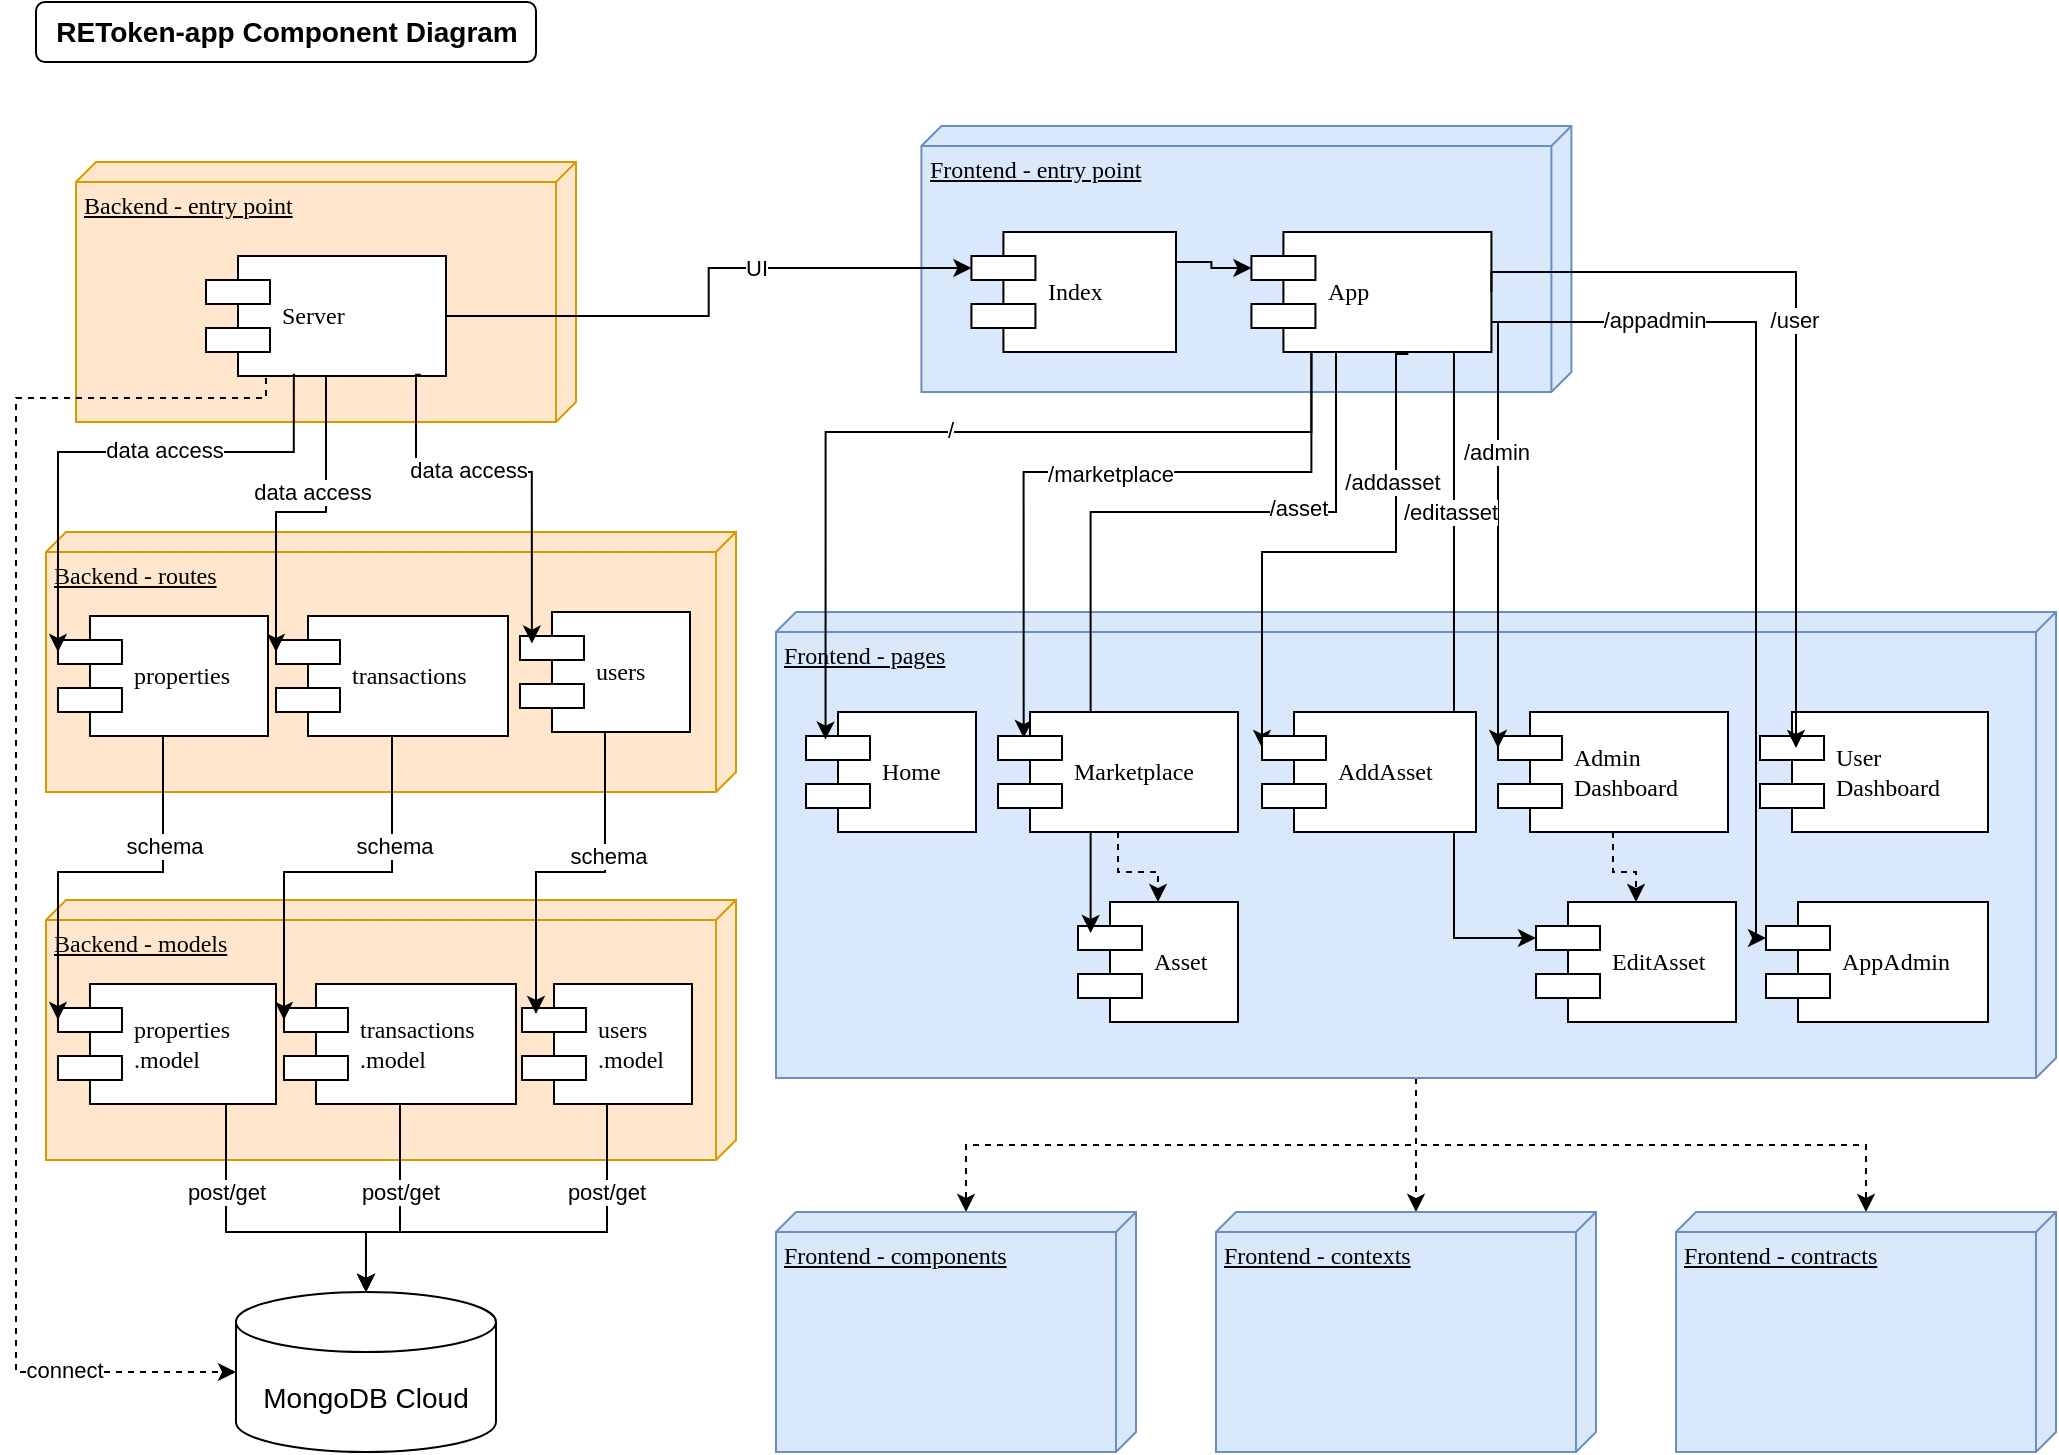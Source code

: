 <mxfile version="14.4.9" type="device" pages="3"><diagram name="App" id="5f0bae14-7c28-e335-631c-24af17079c00"><mxGraphModel dx="1278" dy="548" grid="1" gridSize="10" guides="1" tooltips="1" connect="1" arrows="1" fold="1" page="1" pageScale="1" pageWidth="1100" pageHeight="850" background="#ffffff" math="0" shadow="0"><root><mxCell id="0"/><mxCell id="1" parent="0"/><mxCell id="39150e848f15840c-1" value="Frontend - entry point" style="verticalAlign=top;align=left;spacingTop=8;spacingLeft=2;spacingRight=12;shape=cube;size=10;direction=south;fontStyle=4;html=1;rounded=0;shadow=0;comic=0;labelBackgroundColor=none;strokeWidth=1;fontFamily=Verdana;fontSize=12;fillColor=#dae8fc;strokeColor=#6c8ebf;" parent="1" vertex="1"><mxGeometry x="482.71" y="97" width="325" height="133" as="geometry"/></mxCell><mxCell id="39150e848f15840c-2" value="Backend - entry point" style="verticalAlign=top;align=left;spacingTop=8;spacingLeft=2;spacingRight=12;shape=cube;size=10;direction=south;fontStyle=4;html=1;rounded=0;shadow=0;comic=0;labelBackgroundColor=none;strokeWidth=1;fontFamily=Verdana;fontSize=12;fillColor=#ffe6cc;strokeColor=#d79b00;" parent="1" vertex="1"><mxGeometry x="60" y="115" width="250" height="130" as="geometry"/></mxCell><mxCell id="fC_HJxabOpvqKEGL4HyY-2" value="" style="edgeStyle=orthogonalEdgeStyle;rounded=0;orthogonalLoop=1;jettySize=auto;html=1;entryX=0;entryY=0.3;entryDx=0;entryDy=0;exitX=1;exitY=0.25;exitDx=0;exitDy=0;" parent="1" source="fC_HJxabOpvqKEGL4HyY-1" target="39150e848f15840c-5" edge="1"><mxGeometry relative="1" as="geometry"><Array as="points"><mxPoint x="627.71" y="168"/></Array></mxGeometry></mxCell><mxCell id="39150e848f15840c-5" value="App" style="shape=component;align=left;spacingLeft=36;rounded=0;shadow=0;comic=0;labelBackgroundColor=none;strokeWidth=1;fontFamily=Verdana;fontSize=12;html=1;" parent="1" vertex="1"><mxGeometry x="647.71" y="150" width="120" height="60" as="geometry"/></mxCell><mxCell id="fC_HJxabOpvqKEGL4HyY-1" value="Index" style="shape=component;align=left;spacingLeft=36;rounded=0;shadow=0;comic=0;labelBackgroundColor=none;strokeWidth=1;fontFamily=Verdana;fontSize=12;html=1;" parent="1" vertex="1"><mxGeometry x="507.71" y="150" width="102.29" height="60" as="geometry"/></mxCell><mxCell id="fC_HJxabOpvqKEGL4HyY-4" style="edgeStyle=orthogonalEdgeStyle;rounded=0;orthogonalLoop=1;jettySize=auto;html=1;entryX=0;entryY=0.3;entryDx=0;entryDy=0;" parent="1" source="39150e848f15840c-7" target="fC_HJxabOpvqKEGL4HyY-1" edge="1"><mxGeometry relative="1" as="geometry"><mxPoint x="580" y="140" as="targetPoint"/></mxGeometry></mxCell><mxCell id="fC_HJxabOpvqKEGL4HyY-14" value="UI" style="edgeLabel;html=1;align=center;verticalAlign=middle;resizable=0;points=[];" parent="fC_HJxabOpvqKEGL4HyY-4" vertex="1" connectable="0"><mxGeometry x="0.249" relative="1" as="geometry"><mxPoint as="offset"/></mxGeometry></mxCell><mxCell id="fC_HJxabOpvqKEGL4HyY-29" style="edgeStyle=orthogonalEdgeStyle;rounded=0;orthogonalLoop=1;jettySize=auto;html=1;exitX=0.25;exitY=0.917;exitDx=0;exitDy=0;fontSize=14;entryX=0;entryY=0.5;entryDx=0;entryDy=0;entryPerimeter=0;exitPerimeter=0;dashed=1;" parent="1" source="39150e848f15840c-7" target="fC_HJxabOpvqKEGL4HyY-26" edge="1"><mxGeometry relative="1" as="geometry"><mxPoint x="430" y="600" as="targetPoint"/><Array as="points"><mxPoint x="135" y="233"/><mxPoint x="30" y="233"/><mxPoint x="30" y="690"/></Array></mxGeometry></mxCell><mxCell id="fC_HJxabOpvqKEGL4HyY-30" value="connect" style="edgeLabel;html=1;align=center;verticalAlign=middle;resizable=0;points=[];fontSize=11;" parent="fC_HJxabOpvqKEGL4HyY-29" vertex="1" connectable="0"><mxGeometry x="0.765" y="1" relative="1" as="geometry"><mxPoint as="offset"/></mxGeometry></mxCell><mxCell id="39150e848f15840c-7" value="Server" style="shape=component;align=left;spacingLeft=36;rounded=0;shadow=0;comic=0;labelBackgroundColor=none;strokeWidth=1;fontFamily=Verdana;fontSize=12;html=1;" parent="1" vertex="1"><mxGeometry x="125" y="162" width="120" height="60" as="geometry"/></mxCell><mxCell id="fC_HJxabOpvqKEGL4HyY-8" value="Backend - routes" style="verticalAlign=top;align=left;spacingTop=8;spacingLeft=2;spacingRight=12;shape=cube;size=10;direction=south;fontStyle=4;html=1;rounded=0;shadow=0;comic=0;labelBackgroundColor=none;strokeWidth=1;fontFamily=Verdana;fontSize=12;fillColor=#ffe6cc;strokeColor=#d79b00;" parent="1" vertex="1"><mxGeometry x="44.99" y="300" width="345.01" height="130" as="geometry"/></mxCell><mxCell id="fC_HJxabOpvqKEGL4HyY-9" value="properties" style="shape=component;align=left;spacingLeft=36;rounded=0;shadow=0;comic=0;labelBackgroundColor=none;strokeWidth=1;fontFamily=Verdana;fontSize=12;html=1;" parent="1" vertex="1"><mxGeometry x="50.99" y="342" width="105.01" height="60" as="geometry"/></mxCell><mxCell id="fC_HJxabOpvqKEGL4HyY-10" value="users" style="shape=component;align=left;spacingLeft=36;rounded=0;shadow=0;comic=0;labelBackgroundColor=none;strokeWidth=1;fontFamily=Verdana;fontSize=12;html=1;" parent="1" vertex="1"><mxGeometry x="281.99" y="340" width="85.01" height="60" as="geometry"/></mxCell><mxCell id="fC_HJxabOpvqKEGL4HyY-13" style="edgeStyle=orthogonalEdgeStyle;rounded=0;orthogonalLoop=1;jettySize=auto;html=1;exitX=0.895;exitY=0.99;exitDx=0;exitDy=0;entryX=0.07;entryY=0.263;entryDx=0;entryDy=0;entryPerimeter=0;exitPerimeter=0;" parent="1" source="39150e848f15840c-7" target="fC_HJxabOpvqKEGL4HyY-10" edge="1"><mxGeometry relative="1" as="geometry"><mxPoint x="165" y="235" as="sourcePoint"/><mxPoint x="20" y="385" as="targetPoint"/><Array as="points"><mxPoint x="230" y="221"/><mxPoint x="230" y="270"/><mxPoint x="288" y="270"/></Array></mxGeometry></mxCell><mxCell id="fC_HJxabOpvqKEGL4HyY-16" value="data access" style="edgeLabel;html=1;align=center;verticalAlign=middle;resizable=0;points=[];" parent="fC_HJxabOpvqKEGL4HyY-13" vertex="1" connectable="0"><mxGeometry x="0.04" y="1" relative="1" as="geometry"><mxPoint x="-24.55" as="offset"/></mxGeometry></mxCell><object label="" id="fC_HJxabOpvqKEGL4HyY-12"><mxCell style="edgeStyle=orthogonalEdgeStyle;rounded=0;orthogonalLoop=1;jettySize=auto;html=1;exitX=0.366;exitY=0.981;exitDx=0;exitDy=0;entryX=0;entryY=0.3;entryDx=0;entryDy=0;exitPerimeter=0;" parent="1" source="39150e848f15840c-7" target="fC_HJxabOpvqKEGL4HyY-9" edge="1"><mxGeometry relative="1" as="geometry"><Array as="points"><mxPoint x="169" y="260"/><mxPoint x="51" y="260"/></Array></mxGeometry></mxCell></object><mxCell id="fC_HJxabOpvqKEGL4HyY-15" value="data access" style="edgeLabel;html=1;align=center;verticalAlign=middle;resizable=0;points=[];" parent="fC_HJxabOpvqKEGL4HyY-12" vertex="1" connectable="0"><mxGeometry x="-0.185" y="-1" relative="1" as="geometry"><mxPoint as="offset"/></mxGeometry></mxCell><mxCell id="fC_HJxabOpvqKEGL4HyY-17" value="Backend - models" style="verticalAlign=top;align=left;spacingTop=8;spacingLeft=2;spacingRight=12;shape=cube;size=10;direction=south;fontStyle=4;html=1;rounded=0;shadow=0;comic=0;labelBackgroundColor=none;strokeWidth=1;fontFamily=Verdana;fontSize=12;fillColor=#ffe6cc;strokeColor=#d79b00;" parent="1" vertex="1"><mxGeometry x="44.99" y="484" width="345.01" height="130" as="geometry"/></mxCell><mxCell id="fC_HJxabOpvqKEGL4HyY-27" style="edgeStyle=orthogonalEdgeStyle;rounded=0;orthogonalLoop=1;jettySize=auto;html=1;exitX=0.5;exitY=1;exitDx=0;exitDy=0;entryX=0.5;entryY=0;entryDx=0;entryDy=0;entryPerimeter=0;fontSize=14;" parent="1" source="fC_HJxabOpvqKEGL4HyY-18" target="fC_HJxabOpvqKEGL4HyY-26" edge="1"><mxGeometry relative="1" as="geometry"><Array as="points"><mxPoint x="135" y="650"/><mxPoint x="205" y="650"/></Array></mxGeometry></mxCell><mxCell id="fC_HJxabOpvqKEGL4HyY-32" value="post/get" style="edgeLabel;html=1;align=center;verticalAlign=middle;resizable=0;points=[];fontSize=11;" parent="fC_HJxabOpvqKEGL4HyY-27" vertex="1" connectable="0"><mxGeometry x="-0.157" y="-1" relative="1" as="geometry"><mxPoint x="1" y="-8.1" as="offset"/></mxGeometry></mxCell><mxCell id="fC_HJxabOpvqKEGL4HyY-18" value="properties&lt;br&gt;.model" style="shape=component;align=left;spacingLeft=36;rounded=0;shadow=0;comic=0;labelBackgroundColor=none;strokeWidth=1;fontFamily=Verdana;fontSize=12;html=1;" parent="1" vertex="1"><mxGeometry x="50.99" y="526" width="109.01" height="60" as="geometry"/></mxCell><mxCell id="fC_HJxabOpvqKEGL4HyY-28" style="edgeStyle=orthogonalEdgeStyle;rounded=0;orthogonalLoop=1;jettySize=auto;html=1;exitX=0.5;exitY=1;exitDx=0;exitDy=0;entryX=0.5;entryY=0;entryDx=0;entryDy=0;entryPerimeter=0;fontSize=14;" parent="1" source="fC_HJxabOpvqKEGL4HyY-19" target="fC_HJxabOpvqKEGL4HyY-26" edge="1"><mxGeometry relative="1" as="geometry"><Array as="points"><mxPoint x="326" y="650"/><mxPoint x="205" y="650"/></Array></mxGeometry></mxCell><mxCell id="fC_HJxabOpvqKEGL4HyY-33" value="post/get" style="edgeLabel;html=1;align=center;verticalAlign=middle;resizable=0;points=[];fontSize=11;" parent="fC_HJxabOpvqKEGL4HyY-28" vertex="1" connectable="0"><mxGeometry x="-0.144" relative="1" as="geometry"><mxPoint x="26.97" y="-20" as="offset"/></mxGeometry></mxCell><mxCell id="fC_HJxabOpvqKEGL4HyY-19" value="users&lt;br&gt;.model" style="shape=component;align=left;spacingLeft=36;rounded=0;shadow=0;comic=0;labelBackgroundColor=none;strokeWidth=1;fontFamily=Verdana;fontSize=12;html=1;" parent="1" vertex="1"><mxGeometry x="283" y="526" width="84.99" height="60" as="geometry"/></mxCell><mxCell id="fC_HJxabOpvqKEGL4HyY-20" style="edgeStyle=orthogonalEdgeStyle;rounded=0;orthogonalLoop=1;jettySize=auto;html=1;exitX=0.5;exitY=1;exitDx=0;exitDy=0;entryX=0;entryY=0.3;entryDx=0;entryDy=0;" parent="1" source="fC_HJxabOpvqKEGL4HyY-9" target="fC_HJxabOpvqKEGL4HyY-18" edge="1"><mxGeometry relative="1" as="geometry"><Array as="points"><mxPoint x="104" y="470"/><mxPoint x="51" y="470"/></Array></mxGeometry></mxCell><mxCell id="fC_HJxabOpvqKEGL4HyY-23" value="schema" style="edgeLabel;html=1;align=center;verticalAlign=middle;resizable=0;points=[];" parent="fC_HJxabOpvqKEGL4HyY-20" vertex="1" connectable="0"><mxGeometry x="-0.281" y="-3" relative="1" as="geometry"><mxPoint x="1.97" y="-10.5" as="offset"/></mxGeometry></mxCell><mxCell id="fC_HJxabOpvqKEGL4HyY-21" style="edgeStyle=orthogonalEdgeStyle;rounded=0;orthogonalLoop=1;jettySize=auto;html=1;exitX=0.5;exitY=1;exitDx=0;exitDy=0;" parent="1" source="fC_HJxabOpvqKEGL4HyY-10" edge="1"><mxGeometry relative="1" as="geometry"><mxPoint x="325" y="410" as="sourcePoint"/><mxPoint x="290" y="541" as="targetPoint"/><Array as="points"><mxPoint x="325" y="470"/><mxPoint x="290" y="470"/><mxPoint x="290" y="541"/></Array></mxGeometry></mxCell><mxCell id="fC_HJxabOpvqKEGL4HyY-22" value="schema" style="edgeLabel;html=1;align=center;verticalAlign=middle;resizable=0;points=[];" parent="fC_HJxabOpvqKEGL4HyY-21" vertex="1" connectable="0"><mxGeometry x="-0.299" y="1" relative="1" as="geometry"><mxPoint as="offset"/></mxGeometry></mxCell><mxCell id="fC_HJxabOpvqKEGL4HyY-24" value="REToken-app Component Diagram" style="text;html=1;align=center;verticalAlign=middle;resizable=0;points=[];autosize=1;fontStyle=1;fontSize=14;labelBorderColor=none;glass=1;rounded=1;shadow=0;sketch=0;strokeColor=#000000;spacingTop=2;spacingLeft=2;spacingBottom=2;spacingRight=2;" parent="1" vertex="1"><mxGeometry x="40" y="35" width="250" height="30" as="geometry"/></mxCell><mxCell id="fC_HJxabOpvqKEGL4HyY-26" value="MongoDB Cloud" style="shape=cylinder3;whiteSpace=wrap;html=1;boundedLbl=1;backgroundOutline=1;size=15;rounded=1;shadow=0;glass=1;sketch=0;strokeColor=#000000;fillColor=none;fontSize=14;" parent="1" vertex="1"><mxGeometry x="139.99" y="680" width="130" height="80" as="geometry"/></mxCell><mxCell id="_byzazIhalI7zkRC28YB-6" style="edgeStyle=orthogonalEdgeStyle;rounded=0;orthogonalLoop=1;jettySize=auto;html=1;dashed=1;fontSize=11;" parent="1" source="fC_HJxabOpvqKEGL4HyY-34" target="fC_HJxabOpvqKEGL4HyY-65" edge="1"><mxGeometry relative="1" as="geometry"/></mxCell><mxCell id="_byzazIhalI7zkRC28YB-7" style="edgeStyle=orthogonalEdgeStyle;rounded=0;orthogonalLoop=1;jettySize=auto;html=1;entryX=0;entryY=0;entryDx=0;entryDy=85;entryPerimeter=0;dashed=1;fontSize=11;" parent="1" source="fC_HJxabOpvqKEGL4HyY-34" target="fC_HJxabOpvqKEGL4HyY-63" edge="1"><mxGeometry relative="1" as="geometry"/></mxCell><mxCell id="_byzazIhalI7zkRC28YB-8" style="edgeStyle=orthogonalEdgeStyle;rounded=0;orthogonalLoop=1;jettySize=auto;html=1;entryX=0;entryY=0;entryDx=0;entryDy=90;entryPerimeter=0;dashed=1;fontSize=11;" parent="1" source="fC_HJxabOpvqKEGL4HyY-34" target="fC_HJxabOpvqKEGL4HyY-64" edge="1"><mxGeometry relative="1" as="geometry"/></mxCell><mxCell id="fC_HJxabOpvqKEGL4HyY-34" value="Frontend - pages" style="verticalAlign=top;align=left;spacingTop=8;spacingLeft=2;spacingRight=12;shape=cube;size=10;direction=south;fontStyle=4;html=1;rounded=0;shadow=0;comic=0;labelBackgroundColor=none;strokeWidth=1;fontFamily=Verdana;fontSize=12;fillColor=#dae8fc;strokeColor=#6c8ebf;" parent="1" vertex="1"><mxGeometry x="410" y="340" width="640" height="233" as="geometry"/></mxCell><mxCell id="fC_HJxabOpvqKEGL4HyY-37" value="Home" style="shape=component;align=left;spacingLeft=36;rounded=0;shadow=0;comic=0;labelBackgroundColor=none;strokeWidth=1;fontFamily=Verdana;fontSize=12;html=1;" parent="1" vertex="1"><mxGeometry x="425" y="390" width="85" height="60" as="geometry"/></mxCell><mxCell id="fC_HJxabOpvqKEGL4HyY-58" style="edgeStyle=orthogonalEdgeStyle;rounded=0;orthogonalLoop=1;jettySize=auto;html=1;entryX=0.5;entryY=0;entryDx=0;entryDy=0;fontSize=11;dashed=1;" parent="1" source="fC_HJxabOpvqKEGL4HyY-39" target="fC_HJxabOpvqKEGL4HyY-43" edge="1"><mxGeometry relative="1" as="geometry"/></mxCell><mxCell id="fC_HJxabOpvqKEGL4HyY-39" value="Admin&lt;br&gt;Dashboard" style="shape=component;align=left;spacingLeft=36;rounded=0;shadow=0;comic=0;labelBackgroundColor=none;strokeWidth=1;fontFamily=Verdana;fontSize=12;html=1;" parent="1" vertex="1"><mxGeometry x="771" y="390" width="115" height="60" as="geometry"/></mxCell><mxCell id="fC_HJxabOpvqKEGL4HyY-41" value="User&lt;br&gt;Dashboard" style="shape=component;align=left;spacingLeft=36;rounded=0;shadow=0;comic=0;labelBackgroundColor=none;strokeWidth=1;fontFamily=Verdana;fontSize=12;html=1;" parent="1" vertex="1"><mxGeometry x="902" y="390" width="114" height="60" as="geometry"/></mxCell><mxCell id="fC_HJxabOpvqKEGL4HyY-42" value="Asset" style="shape=component;align=left;spacingLeft=36;rounded=0;shadow=0;comic=0;labelBackgroundColor=none;strokeWidth=1;fontFamily=Verdana;fontSize=12;html=1;" parent="1" vertex="1"><mxGeometry x="561" y="485" width="80" height="60" as="geometry"/></mxCell><mxCell id="fC_HJxabOpvqKEGL4HyY-43" value="EditAsset" style="shape=component;align=left;spacingLeft=36;rounded=0;shadow=0;comic=0;labelBackgroundColor=none;strokeWidth=1;fontFamily=Verdana;fontSize=12;html=1;" parent="1" vertex="1"><mxGeometry x="790" y="485" width="100" height="60" as="geometry"/></mxCell><mxCell id="fC_HJxabOpvqKEGL4HyY-45" style="edgeStyle=orthogonalEdgeStyle;rounded=0;orthogonalLoop=1;jettySize=auto;html=1;entryX=0.107;entryY=0.217;entryDx=0;entryDy=0;entryPerimeter=0;fontSize=11;exitX=0.25;exitY=1;exitDx=0;exitDy=0;" parent="1" source="39150e848f15840c-5" target="fC_HJxabOpvqKEGL4HyY-36" edge="1"><mxGeometry relative="1" as="geometry"><mxPoint x="630" y="210" as="sourcePoint"/><mxPoint x="444.775" y="333.8" as="targetPoint"/><Array as="points"><mxPoint x="678" y="270"/><mxPoint x="534" y="270"/></Array></mxGeometry></mxCell><mxCell id="_byzazIhalI7zkRC28YB-1" value="/marketplace" style="edgeLabel;html=1;align=center;verticalAlign=middle;resizable=0;points=[];fontSize=11;" parent="fC_HJxabOpvqKEGL4HyY-45" vertex="1" connectable="0"><mxGeometry x="-0.043" y="1" relative="1" as="geometry"><mxPoint as="offset"/></mxGeometry></mxCell><mxCell id="fC_HJxabOpvqKEGL4HyY-44" style="edgeStyle=orthogonalEdgeStyle;rounded=0;orthogonalLoop=1;jettySize=auto;html=1;entryX=0.115;entryY=0.23;entryDx=0;entryDy=0;entryPerimeter=0;fontSize=11;exitX=0.25;exitY=1;exitDx=0;exitDy=0;" parent="1" source="39150e848f15840c-5" target="fC_HJxabOpvqKEGL4HyY-37" edge="1"><mxGeometry relative="1" as="geometry"><mxPoint x="610" y="200" as="sourcePoint"/><Array as="points"><mxPoint x="678" y="250"/><mxPoint x="435" y="250"/></Array></mxGeometry></mxCell><mxCell id="_byzazIhalI7zkRC28YB-3" value="/" style="edgeLabel;html=1;align=center;verticalAlign=middle;resizable=0;points=[];fontSize=11;" parent="fC_HJxabOpvqKEGL4HyY-44" vertex="1" connectable="0"><mxGeometry x="0.013" y="-1" relative="1" as="geometry"><mxPoint as="offset"/></mxGeometry></mxCell><mxCell id="fC_HJxabOpvqKEGL4HyY-48" style="edgeStyle=orthogonalEdgeStyle;rounded=0;orthogonalLoop=1;jettySize=auto;html=1;entryX=0;entryY=0.3;entryDx=0;entryDy=0;fontSize=11;exitX=0.654;exitY=1.017;exitDx=0;exitDy=0;exitPerimeter=0;" parent="1" source="39150e848f15840c-5" target="fC_HJxabOpvqKEGL4HyY-38" edge="1"><mxGeometry relative="1" as="geometry"><mxPoint x="653" y="200" as="sourcePoint"/><mxPoint x="543.84" y="333.02" as="targetPoint"/><Array as="points"><mxPoint x="720" y="211"/><mxPoint x="720" y="310"/><mxPoint x="653" y="310"/></Array></mxGeometry></mxCell><mxCell id="fC_HJxabOpvqKEGL4HyY-49" value="/addasset" style="edgeLabel;html=1;align=center;verticalAlign=middle;resizable=0;points=[];fontSize=11;" parent="fC_HJxabOpvqKEGL4HyY-48" vertex="1" connectable="0"><mxGeometry x="-0.481" y="-2" relative="1" as="geometry"><mxPoint as="offset"/></mxGeometry></mxCell><mxCell id="fC_HJxabOpvqKEGL4HyY-50" style="edgeStyle=orthogonalEdgeStyle;rounded=0;orthogonalLoop=1;jettySize=auto;html=1;exitX=1;exitY=0.75;exitDx=0;exitDy=0;entryX=0;entryY=0.3;entryDx=0;entryDy=0;fontSize=11;" parent="1" source="39150e848f15840c-5" target="fC_HJxabOpvqKEGL4HyY-39" edge="1"><mxGeometry relative="1" as="geometry"><Array as="points"><mxPoint x="771" y="195"/></Array></mxGeometry></mxCell><mxCell id="fC_HJxabOpvqKEGL4HyY-52" value="/admin" style="edgeLabel;html=1;align=center;verticalAlign=middle;resizable=0;points=[];fontSize=11;" parent="fC_HJxabOpvqKEGL4HyY-50" vertex="1" connectable="0"><mxGeometry x="-0.366" y="-1" relative="1" as="geometry"><mxPoint as="offset"/></mxGeometry></mxCell><mxCell id="fC_HJxabOpvqKEGL4HyY-51" style="edgeStyle=orthogonalEdgeStyle;rounded=0;orthogonalLoop=1;jettySize=auto;html=1;exitX=1;exitY=0.5;exitDx=0;exitDy=0;fontSize=11;" parent="1" source="39150e848f15840c-5" edge="1"><mxGeometry relative="1" as="geometry"><mxPoint x="690" y="210" as="sourcePoint"/><mxPoint x="920" y="408" as="targetPoint"/><Array as="points"><mxPoint x="768" y="170"/><mxPoint x="920" y="170"/><mxPoint x="920" y="408"/></Array></mxGeometry></mxCell><mxCell id="fC_HJxabOpvqKEGL4HyY-53" value="/user" style="edgeLabel;html=1;align=center;verticalAlign=middle;resizable=0;points=[];fontSize=11;" parent="fC_HJxabOpvqKEGL4HyY-51" vertex="1" connectable="0"><mxGeometry x="-0.07" y="-1" relative="1" as="geometry"><mxPoint as="offset"/></mxGeometry></mxCell><mxCell id="fC_HJxabOpvqKEGL4HyY-54" style="edgeStyle=orthogonalEdgeStyle;rounded=0;orthogonalLoop=1;jettySize=auto;html=1;entryX=0;entryY=0.3;entryDx=0;entryDy=0;fontSize=11;exitX=0.844;exitY=0.998;exitDx=0;exitDy=0;exitPerimeter=0;" parent="1" source="39150e848f15840c-5" target="fC_HJxabOpvqKEGL4HyY-43" edge="1"><mxGeometry relative="1" as="geometry"><mxPoint x="700" y="200" as="sourcePoint"/><mxPoint x="912" y="338" as="targetPoint"/><Array as="points"><mxPoint x="749" y="503"/></Array></mxGeometry></mxCell><mxCell id="fC_HJxabOpvqKEGL4HyY-56" value="/editasset" style="edgeLabel;html=1;align=center;verticalAlign=middle;resizable=0;points=[];fontSize=11;" parent="fC_HJxabOpvqKEGL4HyY-54" vertex="1" connectable="0"><mxGeometry x="-0.521" y="-2" relative="1" as="geometry"><mxPoint as="offset"/></mxGeometry></mxCell><mxCell id="fC_HJxabOpvqKEGL4HyY-38" value="AddAsset" style="shape=component;align=left;spacingLeft=36;rounded=0;shadow=0;comic=0;labelBackgroundColor=none;strokeWidth=1;fontFamily=Verdana;fontSize=12;html=1;" parent="1" vertex="1"><mxGeometry x="653" y="390" width="107" height="60" as="geometry"/></mxCell><mxCell id="fC_HJxabOpvqKEGL4HyY-59" style="edgeStyle=orthogonalEdgeStyle;rounded=0;orthogonalLoop=1;jettySize=auto;html=1;entryX=0.079;entryY=0.258;entryDx=0;entryDy=0;fontSize=11;entryPerimeter=0;" parent="1" target="fC_HJxabOpvqKEGL4HyY-42" edge="1"><mxGeometry relative="1" as="geometry"><mxPoint x="690" y="210" as="sourcePoint"/><mxPoint x="800" y="433.0" as="targetPoint"/><Array as="points"><mxPoint x="690" y="210"/><mxPoint x="690" y="290"/><mxPoint x="567" y="290"/></Array></mxGeometry></mxCell><mxCell id="fC_HJxabOpvqKEGL4HyY-61" value="/asset" style="edgeLabel;html=1;align=center;verticalAlign=middle;resizable=0;points=[];fontSize=11;" parent="fC_HJxabOpvqKEGL4HyY-59" vertex="1" connectable="0"><mxGeometry x="-0.521" y="-2" relative="1" as="geometry"><mxPoint as="offset"/></mxGeometry></mxCell><mxCell id="fC_HJxabOpvqKEGL4HyY-62" style="edgeStyle=orthogonalEdgeStyle;rounded=0;orthogonalLoop=1;jettySize=auto;html=1;dashed=1;fontSize=11;" parent="1" source="fC_HJxabOpvqKEGL4HyY-36" target="fC_HJxabOpvqKEGL4HyY-42" edge="1"><mxGeometry relative="1" as="geometry"/></mxCell><mxCell id="fC_HJxabOpvqKEGL4HyY-36" value="Marketplace" style="shape=component;align=left;spacingLeft=36;rounded=0;shadow=0;comic=0;labelBackgroundColor=none;strokeWidth=1;fontFamily=Verdana;fontSize=12;html=1;" parent="1" vertex="1"><mxGeometry x="521" y="390" width="120" height="60" as="geometry"/></mxCell><mxCell id="fC_HJxabOpvqKEGL4HyY-63" value="Frontend - components" style="verticalAlign=top;align=left;spacingTop=8;spacingLeft=2;spacingRight=12;shape=cube;size=10;direction=south;fontStyle=4;html=1;rounded=0;shadow=0;comic=0;labelBackgroundColor=none;strokeWidth=1;fontFamily=Verdana;fontSize=12;fillColor=#dae8fc;strokeColor=#6c8ebf;" parent="1" vertex="1"><mxGeometry x="410" y="640" width="180" height="120" as="geometry"/></mxCell><mxCell id="fC_HJxabOpvqKEGL4HyY-64" value="Frontend - contexts" style="verticalAlign=top;align=left;spacingTop=8;spacingLeft=2;spacingRight=12;shape=cube;size=10;direction=south;fontStyle=4;html=1;rounded=0;shadow=0;comic=0;labelBackgroundColor=none;strokeWidth=1;fontFamily=Verdana;fontSize=12;fillColor=#dae8fc;strokeColor=#6c8ebf;" parent="1" vertex="1"><mxGeometry x="630" y="640" width="190" height="120" as="geometry"/></mxCell><mxCell id="fC_HJxabOpvqKEGL4HyY-65" value="Frontend - contracts" style="verticalAlign=top;align=left;spacingTop=8;spacingLeft=2;spacingRight=12;shape=cube;size=10;direction=south;fontStyle=4;html=1;rounded=0;shadow=0;comic=0;labelBackgroundColor=none;strokeWidth=1;fontFamily=Verdana;fontSize=12;fillColor=#dae8fc;strokeColor=#6c8ebf;" parent="1" vertex="1"><mxGeometry x="860" y="640" width="190" height="120" as="geometry"/></mxCell><mxCell id="46ZqL2C6h_HEU4Npio-J-1" value="transactions" style="shape=component;align=left;spacingLeft=36;rounded=0;shadow=0;comic=0;labelBackgroundColor=none;strokeWidth=1;fontFamily=Verdana;fontSize=12;html=1;" parent="1" vertex="1"><mxGeometry x="160" y="342" width="116" height="60" as="geometry"/></mxCell><mxCell id="46ZqL2C6h_HEU4Npio-J-2" value="transactions&lt;br&gt;.model" style="shape=component;align=left;spacingLeft=36;rounded=0;shadow=0;comic=0;labelBackgroundColor=none;strokeWidth=1;fontFamily=Verdana;fontSize=12;html=1;" parent="1" vertex="1"><mxGeometry x="163.99" y="526" width="116" height="60" as="geometry"/></mxCell><mxCell id="vOMlsaRkH86feXdJkRVx-1" style="edgeStyle=orthogonalEdgeStyle;rounded=0;orthogonalLoop=1;jettySize=auto;html=1;exitX=0.5;exitY=1;exitDx=0;exitDy=0;entryX=0;entryY=0.3;entryDx=0;entryDy=0;" parent="1" source="46ZqL2C6h_HEU4Npio-J-1" target="46ZqL2C6h_HEU4Npio-J-2" edge="1"><mxGeometry relative="1" as="geometry"><mxPoint x="334.495" y="410" as="sourcePoint"/><mxPoint x="293" y="554" as="targetPoint"/><Array as="points"><mxPoint x="218" y="470"/><mxPoint x="164" y="470"/></Array></mxGeometry></mxCell><mxCell id="vOMlsaRkH86feXdJkRVx-2" value="schema" style="edgeLabel;html=1;align=center;verticalAlign=middle;resizable=0;points=[];" parent="vOMlsaRkH86feXdJkRVx-1" vertex="1" connectable="0"><mxGeometry x="-0.299" y="1" relative="1" as="geometry"><mxPoint x="0.8" y="-14.5" as="offset"/></mxGeometry></mxCell><mxCell id="vOMlsaRkH86feXdJkRVx-3" style="edgeStyle=orthogonalEdgeStyle;rounded=0;orthogonalLoop=1;jettySize=auto;html=1;exitX=0.5;exitY=1;exitDx=0;exitDy=0;fontSize=14;entryX=0.5;entryY=0;entryDx=0;entryDy=0;entryPerimeter=0;" parent="1" source="46ZqL2C6h_HEU4Npio-J-2" target="fC_HJxabOpvqKEGL4HyY-26" edge="1"><mxGeometry relative="1" as="geometry"><Array as="points"><mxPoint x="222" y="650"/><mxPoint x="205" y="650"/></Array><mxPoint x="335.495" y="596" as="sourcePoint"/><mxPoint x="330" y="680" as="targetPoint"/></mxGeometry></mxCell><mxCell id="vOMlsaRkH86feXdJkRVx-4" value="post/get" style="edgeLabel;html=1;align=center;verticalAlign=middle;resizable=0;points=[];fontSize=11;" parent="vOMlsaRkH86feXdJkRVx-3" vertex="1" connectable="0"><mxGeometry x="-0.144" relative="1" as="geometry"><mxPoint x="-0.01" y="-3.6" as="offset"/></mxGeometry></mxCell><mxCell id="vOMlsaRkH86feXdJkRVx-5" style="edgeStyle=orthogonalEdgeStyle;rounded=0;orthogonalLoop=1;jettySize=auto;html=1;entryX=0;entryY=0.3;entryDx=0;entryDy=0;exitX=0.5;exitY=1;exitDx=0;exitDy=0;" parent="1" source="39150e848f15840c-7" target="46ZqL2C6h_HEU4Npio-J-1" edge="1"><mxGeometry relative="1" as="geometry"><mxPoint x="197" y="218" as="sourcePoint"/><mxPoint x="190" y="290" as="targetPoint"/><Array as="points"><mxPoint x="185" y="290"/><mxPoint x="160" y="290"/></Array></mxGeometry></mxCell><mxCell id="vOMlsaRkH86feXdJkRVx-6" value="data access" style="edgeLabel;html=1;align=center;verticalAlign=middle;resizable=0;points=[];" parent="vOMlsaRkH86feXdJkRVx-5" vertex="1" connectable="0"><mxGeometry x="0.04" y="1" relative="1" as="geometry"><mxPoint x="9.52" y="-11.03" as="offset"/></mxGeometry></mxCell><mxCell id="TwLUUBRzJ7pozZ0HWVP--1" value="AppAdmin" style="shape=component;align=left;spacingLeft=36;rounded=0;shadow=0;comic=0;labelBackgroundColor=none;strokeWidth=1;fontFamily=Verdana;fontSize=12;html=1;" vertex="1" parent="1"><mxGeometry x="905" y="485" width="111" height="60" as="geometry"/></mxCell><mxCell id="TwLUUBRzJ7pozZ0HWVP--2" style="edgeStyle=orthogonalEdgeStyle;rounded=0;orthogonalLoop=1;jettySize=auto;html=1;exitX=1;exitY=0.75;exitDx=0;exitDy=0;fontSize=11;" edge="1" parent="1" source="39150e848f15840c-5"><mxGeometry relative="1" as="geometry"><mxPoint x="777.71" y="190" as="sourcePoint"/><mxPoint x="905" y="503" as="targetPoint"/><Array as="points"><mxPoint x="900" y="195"/><mxPoint x="900" y="503"/></Array></mxGeometry></mxCell><mxCell id="TwLUUBRzJ7pozZ0HWVP--3" value="/appadmin" style="edgeLabel;html=1;align=center;verticalAlign=middle;resizable=0;points=[];fontSize=11;" vertex="1" connectable="0" parent="TwLUUBRzJ7pozZ0HWVP--2"><mxGeometry x="-0.07" y="-1" relative="1" as="geometry"><mxPoint x="-50" y="-75.71" as="offset"/></mxGeometry></mxCell></root></mxGraphModel></diagram><diagram id="w8loDwSNxkHT3qd5LG7J" name="Client Detail"><mxGraphModel dx="1278" dy="548" grid="1" gridSize="10" guides="1" tooltips="1" connect="1" arrows="1" fold="1" page="1" pageScale="1" pageWidth="1169" pageHeight="827" math="0" shadow="0"><root><mxCell id="v5u5Af7bXTkSaJHS6vF0-0"/><mxCell id="v5u5Af7bXTkSaJHS6vF0-1" parent="v5u5Af7bXTkSaJHS6vF0-0"/><mxCell id="CyLnHFbTs70AnI1c2A-T-3" value="Frontend - pages" style="verticalAlign=top;align=left;spacingTop=8;spacingLeft=2;spacingRight=12;shape=cube;size=10;direction=south;fontStyle=4;html=1;rounded=0;shadow=0;comic=0;labelBackgroundColor=none;strokeWidth=1;fontFamily=Verdana;fontSize=12;fillColor=#dae8fc;strokeColor=#6c8ebf;" parent="v5u5Af7bXTkSaJHS6vF0-1" vertex="1"><mxGeometry x="80" y="330" width="1000" height="130" as="geometry"/></mxCell><mxCell id="CyLnHFbTs70AnI1c2A-T-4" value="Home" style="shape=component;align=left;spacingLeft=36;rounded=0;shadow=0;comic=0;labelBackgroundColor=none;strokeWidth=1;fontFamily=Verdana;fontSize=12;html=1;" parent="v5u5Af7bXTkSaJHS6vF0-1" vertex="1"><mxGeometry x="95" y="380" width="85" height="60" as="geometry"/></mxCell><mxCell id="CyLnHFbTs70AnI1c2A-T-5" style="edgeStyle=orthogonalEdgeStyle;rounded=0;orthogonalLoop=1;jettySize=auto;html=1;entryX=0.25;entryY=0;entryDx=0;entryDy=0;fontSize=11;dashed=1;exitX=0.5;exitY=0;exitDx=0;exitDy=0;" parent="v5u5Af7bXTkSaJHS6vF0-1" source="CyLnHFbTs70AnI1c2A-T-6" target="CyLnHFbTs70AnI1c2A-T-9" edge="1"><mxGeometry relative="1" as="geometry"/></mxCell><mxCell id="Tvn8v43-RUrY8kX3c9cq-1" value="useHistory" style="edgeLabel;html=1;align=center;verticalAlign=middle;resizable=0;points=[];fontSize=11;" parent="CyLnHFbTs70AnI1c2A-T-5" vertex="1" connectable="0"><mxGeometry x="-0.146" y="-2" relative="1" as="geometry"><mxPoint as="offset"/></mxGeometry></mxCell><mxCell id="CyLnHFbTs70AnI1c2A-T-6" value="Admin&lt;br&gt;Dashboard" style="shape=component;align=left;spacingLeft=36;rounded=0;shadow=0;comic=0;labelBackgroundColor=none;strokeWidth=1;fontFamily=Verdana;fontSize=12;html=1;" parent="v5u5Af7bXTkSaJHS6vF0-1" vertex="1"><mxGeometry x="550" y="380" width="115" height="60" as="geometry"/></mxCell><mxCell id="CyLnHFbTs70AnI1c2A-T-7" value="User&lt;br&gt;Dashboard" style="shape=component;align=left;spacingLeft=36;rounded=0;shadow=0;comic=0;labelBackgroundColor=none;strokeWidth=1;fontFamily=Verdana;fontSize=12;html=1;" parent="v5u5Af7bXTkSaJHS6vF0-1" vertex="1"><mxGeometry x="800" y="380" width="114" height="60" as="geometry"/></mxCell><mxCell id="CyLnHFbTs70AnI1c2A-T-8" value="Asset" style="shape=component;align=left;spacingLeft=36;rounded=0;shadow=0;comic=0;labelBackgroundColor=none;strokeWidth=1;fontFamily=Verdana;fontSize=12;html=1;" parent="v5u5Af7bXTkSaJHS6vF0-1" vertex="1"><mxGeometry x="330" y="380" width="80" height="60" as="geometry"/></mxCell><mxCell id="CyLnHFbTs70AnI1c2A-T-9" value="EditAsset" style="shape=component;align=left;spacingLeft=36;rounded=0;shadow=0;comic=0;labelBackgroundColor=none;strokeWidth=1;fontFamily=Verdana;fontSize=12;html=1;" parent="v5u5Af7bXTkSaJHS6vF0-1" vertex="1"><mxGeometry x="680" y="380" width="100" height="60" as="geometry"/></mxCell><mxCell id="CyLnHFbTs70AnI1c2A-T-10" value="AddAsset" style="shape=component;align=left;spacingLeft=36;rounded=0;shadow=0;comic=0;labelBackgroundColor=none;strokeWidth=1;fontFamily=Verdana;fontSize=12;html=1;" parent="v5u5Af7bXTkSaJHS6vF0-1" vertex="1"><mxGeometry x="423" y="380" width="107" height="60" as="geometry"/></mxCell><mxCell id="CyLnHFbTs70AnI1c2A-T-11" style="edgeStyle=orthogonalEdgeStyle;rounded=0;orthogonalLoop=1;jettySize=auto;html=1;dashed=1;fontSize=11;entryX=0.5;entryY=0;entryDx=0;entryDy=0;exitX=0.75;exitY=0;exitDx=0;exitDy=0;" parent="v5u5Af7bXTkSaJHS6vF0-1" source="CyLnHFbTs70AnI1c2A-T-12" target="CyLnHFbTs70AnI1c2A-T-8" edge="1"><mxGeometry relative="1" as="geometry"><mxPoint x="331" y="380" as="targetPoint"/><Array as="points"><mxPoint x="281" y="360"/><mxPoint x="370" y="360"/></Array></mxGeometry></mxCell><mxCell id="Tvn8v43-RUrY8kX3c9cq-0" value="useHistory" style="edgeLabel;html=1;align=center;verticalAlign=middle;resizable=0;points=[];fontSize=11;" parent="CyLnHFbTs70AnI1c2A-T-11" vertex="1" connectable="0"><mxGeometry x="0.135" y="1" relative="1" as="geometry"><mxPoint as="offset"/></mxGeometry></mxCell><mxCell id="CyLnHFbTs70AnI1c2A-T-12" value="Marketplace" style="shape=component;align=left;spacingLeft=36;rounded=0;shadow=0;comic=0;labelBackgroundColor=none;strokeWidth=1;fontFamily=Verdana;fontSize=12;html=1;" parent="v5u5Af7bXTkSaJHS6vF0-1" vertex="1"><mxGeometry x="191" y="380" width="120" height="60" as="geometry"/></mxCell><mxCell id="CyLnHFbTs70AnI1c2A-T-13" value="Frontend - components" style="verticalAlign=top;align=left;spacingTop=8;spacingLeft=2;spacingRight=12;shape=cube;size=10;direction=south;fontStyle=4;html=1;rounded=0;shadow=0;comic=0;labelBackgroundColor=none;strokeWidth=1;fontFamily=Verdana;fontSize=12;fillColor=#dae8fc;strokeColor=#6c8ebf;" parent="v5u5Af7bXTkSaJHS6vF0-1" vertex="1"><mxGeometry x="80" y="550" width="650" height="210" as="geometry"/></mxCell><mxCell id="CyLnHFbTs70AnI1c2A-T-14" value="Frontend - contexts" style="verticalAlign=top;align=left;spacingTop=8;spacingLeft=2;spacingRight=12;shape=cube;size=10;direction=south;fontStyle=4;html=1;rounded=0;shadow=0;comic=0;labelBackgroundColor=none;strokeWidth=1;fontFamily=Verdana;fontSize=12;fillColor=#dae8fc;strokeColor=#6c8ebf;" parent="v5u5Af7bXTkSaJHS6vF0-1" vertex="1"><mxGeometry x="255" y="110" width="845" height="120" as="geometry"/></mxCell><mxCell id="CyLnHFbTs70AnI1c2A-T-15" value="Frontend - contracts" style="verticalAlign=top;align=left;spacingTop=8;spacingLeft=2;spacingRight=12;shape=cube;size=10;direction=south;fontStyle=4;html=1;rounded=0;shadow=0;comic=0;labelBackgroundColor=none;strokeWidth=1;fontFamily=Verdana;fontSize=12;fillColor=#dae8fc;strokeColor=#6c8ebf;" parent="v5u5Af7bXTkSaJHS6vF0-1" vertex="1"><mxGeometry x="800" y="550" width="320" height="200" as="geometry"/></mxCell><mxCell id="0GIwPeIAY0qoImO7NhFF-0" value="&lt;span style=&quot;color: rgb(0 , 0 , 0) ; font-family: &amp;#34;helvetica&amp;#34; ; font-size: 14px ; font-style: normal ; font-weight: 700 ; letter-spacing: normal ; text-align: center ; text-indent: 0px ; text-transform: none ; word-spacing: 0px ; background-color: rgb(248 , 249 , 250) ; display: inline ; float: none&quot;&gt;Client Component Diagram&lt;/span&gt;" style="text;whiteSpace=wrap;html=1;fontSize=11;rounded=1;glass=1;strokeColor=#000000;" parent="v5u5Af7bXTkSaJHS6vF0-1" vertex="1"><mxGeometry x="51" y="30" width="219" height="30" as="geometry"/></mxCell><mxCell id="HOObH4-2KAeDoQQAcnhX-6" style="edgeStyle=orthogonalEdgeStyle;rounded=0;orthogonalLoop=1;jettySize=auto;html=1;entryX=0;entryY=0.7;entryDx=0;entryDy=0;exitX=0.5;exitY=1;exitDx=0;exitDy=0;" edge="1" parent="v5u5Af7bXTkSaJHS6vF0-1" source="0GIwPeIAY0qoImO7NhFF-1" target="HOObH4-2KAeDoQQAcnhX-5"><mxGeometry relative="1" as="geometry"><Array as="points"><mxPoint x="273" y="740"/><mxPoint x="95" y="740"/></Array></mxGeometry></mxCell><mxCell id="0GIwPeIAY0qoImO7NhFF-1" value="Navbar" style="shape=component;align=left;spacingLeft=36;rounded=0;shadow=0;comic=0;labelBackgroundColor=none;strokeWidth=1;fontFamily=Verdana;fontSize=12;html=1;" parent="v5u5Af7bXTkSaJHS6vF0-1" vertex="1"><mxGeometry x="230" y="670" width="85" height="50" as="geometry"/></mxCell><mxCell id="0GIwPeIAY0qoImO7NhFF-2" value="Asset&lt;br&gt;Context" style="shape=component;align=left;spacingLeft=36;rounded=0;shadow=0;comic=0;labelBackgroundColor=none;strokeWidth=1;fontFamily=Verdana;fontSize=12;html=1;" parent="v5u5Af7bXTkSaJHS6vF0-1" vertex="1"><mxGeometry x="379" y="172" width="95" height="50" as="geometry"/></mxCell><mxCell id="0GIwPeIAY0qoImO7NhFF-3" value="Asset&lt;br&gt;Reducer" style="shape=component;align=left;spacingLeft=36;rounded=0;shadow=0;comic=0;labelBackgroundColor=none;strokeWidth=1;fontFamily=Verdana;fontSize=12;html=1;" parent="v5u5Af7bXTkSaJHS6vF0-1" vertex="1"><mxGeometry x="267.5" y="172" width="95" height="50" as="geometry"/></mxCell><mxCell id="0GIwPeIAY0qoImO7NhFF-4" value="User&lt;br&gt;Context" style="shape=component;align=left;spacingLeft=36;rounded=0;shadow=0;comic=0;labelBackgroundColor=none;strokeWidth=1;fontFamily=Verdana;fontSize=12;html=1;" parent="v5u5Af7bXTkSaJHS6vF0-1" vertex="1"><mxGeometry x="491" y="172" width="90" height="50" as="geometry"/></mxCell><mxCell id="YvRSBf-HaV51MKmuPP8H-0" value="Contract&lt;br&gt;Context" style="shape=component;align=left;spacingLeft=36;rounded=0;shadow=0;comic=0;labelBackgroundColor=none;strokeWidth=1;fontFamily=Verdana;fontSize=12;html=1;" parent="v5u5Af7bXTkSaJHS6vF0-1" vertex="1"><mxGeometry x="597" y="172" width="100" height="50" as="geometry"/></mxCell><mxCell id="YvRSBf-HaV51MKmuPP8H-1" value="Footer" style="shape=component;align=left;spacingLeft=36;rounded=0;shadow=0;comic=0;labelBackgroundColor=none;strokeWidth=1;fontFamily=Verdana;fontSize=12;html=1;" parent="v5u5Af7bXTkSaJHS6vF0-1" vertex="1"><mxGeometry x="347.5" y="670" width="85" height="50" as="geometry"/></mxCell><mxCell id="YvRSBf-HaV51MKmuPP8H-2" value="AssetCard" style="shape=component;align=left;spacingLeft=36;rounded=0;shadow=0;comic=0;labelBackgroundColor=none;strokeWidth=1;fontFamily=Verdana;fontSize=12;html=1;" parent="v5u5Af7bXTkSaJHS6vF0-1" vertex="1"><mxGeometry x="205" y="600" width="110" height="50" as="geometry"/></mxCell><mxCell id="YvRSBf-HaV51MKmuPP8H-3" value="InputForm" style="shape=component;align=left;spacingLeft=36;rounded=0;shadow=0;comic=0;labelBackgroundColor=none;strokeWidth=1;fontFamily=Verdana;fontSize=12;html=1;" parent="v5u5Af7bXTkSaJHS6vF0-1" vertex="1"><mxGeometry x="475" y="600" width="110" height="50" as="geometry"/></mxCell><mxCell id="YvRSBf-HaV51MKmuPP8H-4" value="Banner" style="shape=component;align=left;spacingLeft=36;rounded=0;shadow=0;comic=0;labelBackgroundColor=none;strokeWidth=1;fontFamily=Verdana;fontSize=12;html=1;" parent="v5u5Af7bXTkSaJHS6vF0-1" vertex="1"><mxGeometry x="95" y="600" width="85" height="50" as="geometry"/></mxCell><mxCell id="YvRSBf-HaV51MKmuPP8H-5" value="AssetDetail" style="shape=component;align=left;spacingLeft=36;rounded=0;shadow=0;comic=0;labelBackgroundColor=none;strokeWidth=1;fontFamily=Verdana;fontSize=12;html=1;" parent="v5u5Af7bXTkSaJHS6vF0-1" vertex="1"><mxGeometry x="335" y="600" width="110" height="50" as="geometry"/></mxCell><mxCell id="YvRSBf-HaV51MKmuPP8H-6" value="Sidebar" style="shape=component;align=left;spacingLeft=36;rounded=0;shadow=0;comic=0;labelBackgroundColor=none;strokeWidth=1;fontFamily=Verdana;fontSize=12;html=1;" parent="v5u5Af7bXTkSaJHS6vF0-1" vertex="1"><mxGeometry x="605" y="600" width="95" height="50" as="geometry"/></mxCell><mxCell id="YvRSBf-HaV51MKmuPP8H-8" value="GlobalStyle" style="shape=component;align=left;spacingLeft=36;rounded=0;shadow=0;comic=0;labelBackgroundColor=none;strokeWidth=1;fontFamily=Verdana;fontSize=12;html=1;" parent="v5u5Af7bXTkSaJHS6vF0-1" vertex="1"><mxGeometry x="465" y="670" width="120" height="50" as="geometry"/></mxCell><mxCell id="YvRSBf-HaV51MKmuPP8H-9" style="edgeStyle=orthogonalEdgeStyle;rounded=0;orthogonalLoop=1;jettySize=auto;html=1;entryX=0.12;entryY=0.132;entryDx=0;entryDy=0;entryPerimeter=0;fontSize=11;" parent="v5u5Af7bXTkSaJHS6vF0-1" source="CyLnHFbTs70AnI1c2A-T-4" target="YvRSBf-HaV51MKmuPP8H-4" edge="1"><mxGeometry relative="1" as="geometry"/></mxCell><mxCell id="YvRSBf-HaV51MKmuPP8H-22" value="&amp;lt;Banner&amp;gt;" style="edgeLabel;html=1;align=center;verticalAlign=middle;resizable=0;points=[];fontSize=11;" parent="YvRSBf-HaV51MKmuPP8H-9" vertex="1" connectable="0"><mxGeometry x="-0.354" y="-3" relative="1" as="geometry"><mxPoint as="offset"/></mxGeometry></mxCell><mxCell id="YvRSBf-HaV51MKmuPP8H-10" style="edgeStyle=orthogonalEdgeStyle;rounded=0;orthogonalLoop=1;jettySize=auto;html=1;entryX=0;entryY=0.3;entryDx=0;entryDy=0;fontSize=11;exitX=0.25;exitY=1;exitDx=0;exitDy=0;" parent="v5u5Af7bXTkSaJHS6vF0-1" source="CyLnHFbTs70AnI1c2A-T-12" target="YvRSBf-HaV51MKmuPP8H-2" edge="1"><mxGeometry relative="1" as="geometry"><mxPoint x="147.5" y="450" as="sourcePoint"/><mxPoint x="115.2" y="576.6" as="targetPoint"/><Array as="points"><mxPoint x="221" y="480"/><mxPoint x="205" y="480"/></Array></mxGeometry></mxCell><mxCell id="YvRSBf-HaV51MKmuPP8H-11" value="&amp;lt;AssetCard&amp;gt;" style="edgeLabel;html=1;align=center;verticalAlign=middle;resizable=0;points=[];fontSize=11;" parent="YvRSBf-HaV51MKmuPP8H-10" vertex="1" connectable="0"><mxGeometry x="-0.322" y="2" relative="1" as="geometry"><mxPoint as="offset"/></mxGeometry></mxCell><mxCell id="YvRSBf-HaV51MKmuPP8H-12" style="edgeStyle=orthogonalEdgeStyle;rounded=0;orthogonalLoop=1;jettySize=auto;html=1;entryX=0.085;entryY=0.18;entryDx=0;entryDy=0;entryPerimeter=0;fontSize=11;" parent="v5u5Af7bXTkSaJHS6vF0-1" source="CyLnHFbTs70AnI1c2A-T-8" target="YvRSBf-HaV51MKmuPP8H-5" edge="1"><mxGeometry relative="1" as="geometry"><mxPoint x="406.15" y="460" as="sourcePoint"/><mxPoint x="373.85" y="586.6" as="targetPoint"/><Array as="points"><mxPoint x="370" y="480"/><mxPoint x="344" y="480"/></Array></mxGeometry></mxCell><mxCell id="YvRSBf-HaV51MKmuPP8H-21" value="&amp;lt;AssetDetail&amp;gt;" style="edgeLabel;html=1;align=center;verticalAlign=middle;resizable=0;points=[];fontSize=11;" parent="YvRSBf-HaV51MKmuPP8H-12" vertex="1" connectable="0"><mxGeometry x="-0.272" y="1" relative="1" as="geometry"><mxPoint as="offset"/></mxGeometry></mxCell><mxCell id="YvRSBf-HaV51MKmuPP8H-13" style="edgeStyle=orthogonalEdgeStyle;rounded=0;orthogonalLoop=1;jettySize=auto;html=1;fontSize=11;exitX=0.346;exitY=1;exitDx=0;exitDy=0;entryX=0;entryY=0.3;entryDx=0;entryDy=0;exitPerimeter=0;" parent="v5u5Af7bXTkSaJHS6vF0-1" source="CyLnHFbTs70AnI1c2A-T-10" target="YvRSBf-HaV51MKmuPP8H-3" edge="1"><mxGeometry relative="1" as="geometry"><mxPoint x="500.65" y="450" as="sourcePoint"/><mxPoint x="477" y="576" as="targetPoint"/><Array as="points"><mxPoint x="460" y="615"/></Array></mxGeometry></mxCell><mxCell id="YvRSBf-HaV51MKmuPP8H-20" value="&amp;lt;InputForm&amp;gt;" style="edgeLabel;html=1;align=center;verticalAlign=middle;resizable=0;points=[];fontSize=11;" parent="YvRSBf-HaV51MKmuPP8H-13" vertex="1" connectable="0"><mxGeometry x="0.055" y="-4" relative="1" as="geometry"><mxPoint as="offset"/></mxGeometry></mxCell><mxCell id="YvRSBf-HaV51MKmuPP8H-14" style="edgeStyle=orthogonalEdgeStyle;rounded=0;orthogonalLoop=1;jettySize=auto;html=1;fontSize=11;exitX=0.25;exitY=1;exitDx=0;exitDy=0;entryX=0.111;entryY=0.212;entryDx=0;entryDy=0;entryPerimeter=0;" parent="v5u5Af7bXTkSaJHS6vF0-1" source="CyLnHFbTs70AnI1c2A-T-6" target="YvRSBf-HaV51MKmuPP8H-2" edge="1"><mxGeometry relative="1" as="geometry"><mxPoint x="585" y="450" as="sourcePoint"/><mxPoint x="585.5" y="586" as="targetPoint"/><Array as="points"><mxPoint x="579" y="510"/><mxPoint x="217" y="510"/></Array></mxGeometry></mxCell><mxCell id="YvRSBf-HaV51MKmuPP8H-19" value="&amp;lt;AssetCard&amp;gt;" style="edgeLabel;html=1;align=center;verticalAlign=middle;resizable=0;points=[];fontSize=11;" parent="YvRSBf-HaV51MKmuPP8H-14" vertex="1" connectable="0"><mxGeometry x="-0.021" y="1" relative="1" as="geometry"><mxPoint as="offset"/></mxGeometry></mxCell><mxCell id="YvRSBf-HaV51MKmuPP8H-15" style="edgeStyle=orthogonalEdgeStyle;rounded=0;orthogonalLoop=1;jettySize=auto;html=1;fontSize=11;exitX=0.5;exitY=1;exitDx=0;exitDy=0;entryX=0.064;entryY=0.26;entryDx=0;entryDy=0;entryPerimeter=0;" parent="v5u5Af7bXTkSaJHS6vF0-1" source="CyLnHFbTs70AnI1c2A-T-9" target="YvRSBf-HaV51MKmuPP8H-3" edge="1"><mxGeometry relative="1" as="geometry"><mxPoint x="486.5" y="450" as="sourcePoint"/><mxPoint x="487" y="586" as="targetPoint"/><Array as="points"><mxPoint x="730" y="530"/><mxPoint x="482" y="530"/></Array></mxGeometry></mxCell><mxCell id="YvRSBf-HaV51MKmuPP8H-18" value="&amp;lt;inputForm&amp;gt;" style="edgeLabel;html=1;align=center;verticalAlign=middle;resizable=0;points=[];fontSize=11;" parent="YvRSBf-HaV51MKmuPP8H-15" vertex="1" connectable="0"><mxGeometry x="0.222" y="-2" relative="1" as="geometry"><mxPoint as="offset"/></mxGeometry></mxCell><mxCell id="YvRSBf-HaV51MKmuPP8H-16" style="edgeStyle=orthogonalEdgeStyle;rounded=0;orthogonalLoop=1;jettySize=auto;html=1;fontSize=11;entryX=0.12;entryY=0.164;entryDx=0;entryDy=0;entryPerimeter=0;" parent="v5u5Af7bXTkSaJHS6vF0-1" target="YvRSBf-HaV51MKmuPP8H-6" edge="1"><mxGeometry relative="1" as="geometry"><mxPoint x="616" y="440" as="sourcePoint"/><mxPoint x="492.04" y="583" as="targetPoint"/><Array as="points"><mxPoint x="616" y="440"/></Array></mxGeometry></mxCell><mxCell id="YvRSBf-HaV51MKmuPP8H-17" value="&amp;lt;SideBar&amp;gt;" style="edgeLabel;html=1;align=center;verticalAlign=middle;resizable=0;points=[];fontSize=11;" parent="YvRSBf-HaV51MKmuPP8H-16" vertex="1" connectable="0"><mxGeometry x="-0.21" y="-2" relative="1" as="geometry"><mxPoint as="offset"/></mxGeometry></mxCell><mxCell id="YvRSBf-HaV51MKmuPP8H-24" style="edgeStyle=orthogonalEdgeStyle;rounded=0;orthogonalLoop=1;jettySize=auto;html=1;dashed=1;fontSize=11;entryX=0.5;entryY=0;entryDx=0;entryDy=0;exitX=0.5;exitY=0;exitDx=0;exitDy=0;" parent="v5u5Af7bXTkSaJHS6vF0-1" source="0GIwPeIAY0qoImO7NhFF-2" target="0GIwPeIAY0qoImO7NhFF-3" edge="1"><mxGeometry relative="1" as="geometry"><mxPoint x="243.5" y="330" as="sourcePoint"/><mxPoint x="362.5" y="330" as="targetPoint"/><Array as="points"><mxPoint x="423" y="150"/><mxPoint x="315" y="150"/></Array></mxGeometry></mxCell><mxCell id="YvRSBf-HaV51MKmuPP8H-25" value="GET, ADD, UPDATE" style="edgeLabel;html=1;align=center;verticalAlign=middle;resizable=0;points=[];fontSize=11;" parent="YvRSBf-HaV51MKmuPP8H-24" vertex="1" connectable="0"><mxGeometry x="0.233" y="1" relative="1" as="geometry"><mxPoint as="offset"/></mxGeometry></mxCell><mxCell id="YvRSBf-HaV51MKmuPP8H-27" style="edgeStyle=orthogonalEdgeStyle;rounded=0;orthogonalLoop=1;jettySize=auto;html=1;fontSize=11;" parent="v5u5Af7bXTkSaJHS6vF0-1" source="CyLnHFbTs70AnI1c2A-T-12" edge="1"><mxGeometry relative="1" as="geometry"><mxPoint x="111" y="200.0" as="sourcePoint"/><mxPoint x="380" y="212" as="targetPoint"/><Array as="points"><mxPoint x="251" y="250"/><mxPoint x="380" y="250"/><mxPoint x="380" y="212"/></Array></mxGeometry></mxCell><mxCell id="YvRSBf-HaV51MKmuPP8H-28" value="assets" style="edgeLabel;html=1;align=center;verticalAlign=middle;resizable=0;points=[];fontSize=11;" parent="YvRSBf-HaV51MKmuPP8H-27" vertex="1" connectable="0"><mxGeometry x="-0.322" y="2" relative="1" as="geometry"><mxPoint as="offset"/></mxGeometry></mxCell><mxCell id="YvRSBf-HaV51MKmuPP8H-29" style="edgeStyle=orthogonalEdgeStyle;rounded=0;orthogonalLoop=1;jettySize=auto;html=1;fontSize=11;entryX=0.119;entryY=0.79;entryDx=0;entryDy=0;entryPerimeter=0;exitX=0.66;exitY=0.023;exitDx=0;exitDy=0;exitPerimeter=0;" parent="v5u5Af7bXTkSaJHS6vF0-1" source="CyLnHFbTs70AnI1c2A-T-8" target="0GIwPeIAY0qoImO7NhFF-4" edge="1"><mxGeometry relative="1" as="geometry"><mxPoint x="261" y="390" as="sourcePoint"/><mxPoint x="398.31" y="221.5" as="targetPoint"/><Array as="points"><mxPoint x="383" y="300"/><mxPoint x="502" y="300"/></Array></mxGeometry></mxCell><mxCell id="YvRSBf-HaV51MKmuPP8H-34" value="user" style="edgeLabel;html=1;align=center;verticalAlign=middle;resizable=0;points=[];fontSize=11;" parent="YvRSBf-HaV51MKmuPP8H-29" vertex="1" connectable="0"><mxGeometry x="0.718" relative="1" as="geometry"><mxPoint as="offset"/></mxGeometry></mxCell><mxCell id="YvRSBf-HaV51MKmuPP8H-31" style="edgeStyle=orthogonalEdgeStyle;rounded=0;orthogonalLoop=1;jettySize=auto;html=1;fontSize=11;exitX=0.25;exitY=0;exitDx=0;exitDy=0;" parent="v5u5Af7bXTkSaJHS6vF0-1" source="CyLnHFbTs70AnI1c2A-T-10" edge="1"><mxGeometry relative="1" as="geometry"><mxPoint x="400" y="390" as="sourcePoint"/><mxPoint x="400" y="210" as="targetPoint"/><Array as="points"><mxPoint x="450" y="250"/><mxPoint x="400" y="250"/></Array></mxGeometry></mxCell><mxCell id="YvRSBf-HaV51MKmuPP8H-33" value="ADD" style="edgeLabel;html=1;align=center;verticalAlign=middle;resizable=0;points=[];fontSize=11;" parent="YvRSBf-HaV51MKmuPP8H-31" vertex="1" connectable="0"><mxGeometry x="0.364" y="2" relative="1" as="geometry"><mxPoint x="-9.8" y="-2.0" as="offset"/></mxGeometry></mxCell><mxCell id="YvRSBf-HaV51MKmuPP8H-35" style="edgeStyle=orthogonalEdgeStyle;rounded=0;orthogonalLoop=1;jettySize=auto;html=1;fontSize=11;entryX=0.853;entryY=1;entryDx=0;entryDy=0;exitX=0.25;exitY=0;exitDx=0;exitDy=0;entryPerimeter=0;" parent="v5u5Af7bXTkSaJHS6vF0-1" source="CyLnHFbTs70AnI1c2A-T-6" target="0GIwPeIAY0qoImO7NhFF-2" edge="1"><mxGeometry relative="1" as="geometry"><mxPoint x="459.75" y="390" as="sourcePoint"/><mxPoint x="395.65" y="228.15" as="targetPoint"/><Array as="points"><mxPoint x="579" y="280"/><mxPoint x="460" y="280"/></Array></mxGeometry></mxCell><mxCell id="YvRSBf-HaV51MKmuPP8H-37" value="assets" style="edgeLabel;html=1;align=center;verticalAlign=middle;resizable=0;points=[];fontSize=11;" parent="YvRSBf-HaV51MKmuPP8H-35" vertex="1" connectable="0"><mxGeometry x="0.505" y="-1" relative="1" as="geometry"><mxPoint x="63.2" as="offset"/></mxGeometry></mxCell><mxCell id="YvRSBf-HaV51MKmuPP8H-38" style="edgeStyle=orthogonalEdgeStyle;rounded=0;orthogonalLoop=1;jettySize=auto;html=1;fontSize=11;exitX=0.35;exitY=0.025;exitDx=0;exitDy=0;exitPerimeter=0;" parent="v5u5Af7bXTkSaJHS6vF0-1" source="CyLnHFbTs70AnI1c2A-T-9" edge="1"><mxGeometry relative="1" as="geometry"><mxPoint x="588.75" y="390" as="sourcePoint"/><mxPoint x="474" y="220" as="targetPoint"/><Array as="points"><mxPoint x="715" y="260"/><mxPoint x="474" y="260"/></Array></mxGeometry></mxCell><mxCell id="YvRSBf-HaV51MKmuPP8H-40" value="UPDATE" style="edgeLabel;html=1;align=center;verticalAlign=middle;resizable=0;points=[];fontSize=11;" parent="YvRSBf-HaV51MKmuPP8H-38" vertex="1" connectable="0"><mxGeometry x="-0.483" y="-1" relative="1" as="geometry"><mxPoint x="-38.5" y="-17.5" as="offset"/></mxGeometry></mxCell><mxCell id="HOObH4-2KAeDoQQAcnhX-1" style="edgeStyle=orthogonalEdgeStyle;rounded=0;orthogonalLoop=1;jettySize=auto;html=1;" edge="1" parent="v5u5Af7bXTkSaJHS6vF0-1" source="HOObH4-2KAeDoQQAcnhX-0" target="CyLnHFbTs70AnI1c2A-T-15"><mxGeometry relative="1" as="geometry"/></mxCell><mxCell id="HOObH4-2KAeDoQQAcnhX-0" value="AppAdmin" style="shape=component;align=left;spacingLeft=36;rounded=0;shadow=0;comic=0;labelBackgroundColor=none;strokeWidth=1;fontFamily=Verdana;fontSize=12;html=1;" vertex="1" parent="v5u5Af7bXTkSaJHS6vF0-1"><mxGeometry x="930" y="380" width="114" height="60" as="geometry"/></mxCell><mxCell id="HOObH4-2KAeDoQQAcnhX-2" value="Transaction&lt;br&gt;Context" style="shape=component;align=left;spacingLeft=36;rounded=0;shadow=0;comic=0;labelBackgroundColor=none;strokeWidth=1;fontFamily=Verdana;fontSize=12;html=1;" vertex="1" parent="v5u5Af7bXTkSaJHS6vF0-1"><mxGeometry x="710" y="172" width="110" height="50" as="geometry"/></mxCell><mxCell id="HOObH4-2KAeDoQQAcnhX-3" value="Transaction&lt;br&gt;Reducer" style="shape=component;align=left;spacingLeft=36;rounded=0;shadow=0;comic=0;labelBackgroundColor=none;strokeWidth=1;fontFamily=Verdana;fontSize=12;html=1;" vertex="1" parent="v5u5Af7bXTkSaJHS6vF0-1"><mxGeometry x="830" y="172" width="110" height="50" as="geometry"/></mxCell><mxCell id="HOObH4-2KAeDoQQAcnhX-4" value="Investment&lt;br&gt;Table" style="shape=component;align=left;spacingLeft=36;rounded=0;shadow=0;comic=0;labelBackgroundColor=none;strokeWidth=1;fontFamily=Verdana;fontSize=12;html=1;" vertex="1" parent="v5u5Af7bXTkSaJHS6vF0-1"><mxGeometry x="595" y="670" width="115" height="50" as="geometry"/></mxCell><mxCell id="HOObH4-2KAeDoQQAcnhX-5" value="User&lt;br&gt;Register" style="shape=component;align=left;spacingLeft=36;rounded=0;shadow=0;comic=0;labelBackgroundColor=none;strokeWidth=1;fontFamily=Verdana;fontSize=12;html=1;" vertex="1" parent="v5u5Af7bXTkSaJHS6vF0-1"><mxGeometry x="95" y="670" width="95" height="50" as="geometry"/></mxCell><mxCell id="HOObH4-2KAeDoQQAcnhX-7" value="UserReg&lt;br&gt;Context" style="shape=component;align=left;spacingLeft=36;rounded=0;shadow=0;comic=0;labelBackgroundColor=none;strokeWidth=1;fontFamily=Verdana;fontSize=12;html=1;" vertex="1" parent="v5u5Af7bXTkSaJHS6vF0-1"><mxGeometry x="954" y="172" width="106" height="50" as="geometry"/></mxCell><mxCell id="HOObH4-2KAeDoQQAcnhX-8" style="edgeStyle=orthogonalEdgeStyle;rounded=0;orthogonalLoop=1;jettySize=auto;html=1;dashed=1;fontSize=11;entryX=0.5;entryY=0;entryDx=0;entryDy=0;exitX=0.5;exitY=0;exitDx=0;exitDy=0;" edge="1" parent="v5u5Af7bXTkSaJHS6vF0-1" source="HOObH4-2KAeDoQQAcnhX-3" target="HOObH4-2KAeDoQQAcnhX-2"><mxGeometry relative="1" as="geometry"><mxPoint x="436.5" y="182" as="sourcePoint"/><mxPoint x="325" y="182" as="targetPoint"/><Array as="points"><mxPoint x="885" y="150"/><mxPoint x="765" y="150"/></Array></mxGeometry></mxCell><mxCell id="HOObH4-2KAeDoQQAcnhX-9" value="GET, ADD, UPDATE" style="edgeLabel;html=1;align=center;verticalAlign=middle;resizable=0;points=[];fontSize=11;" vertex="1" connectable="0" parent="HOObH4-2KAeDoQQAcnhX-8"><mxGeometry x="0.233" y="1" relative="1" as="geometry"><mxPoint as="offset"/></mxGeometry></mxCell><mxCell id="HOObH4-2KAeDoQQAcnhX-10" style="edgeStyle=orthogonalEdgeStyle;rounded=0;orthogonalLoop=1;jettySize=auto;html=1;fontSize=11;" edge="1" parent="v5u5Af7bXTkSaJHS6vF0-1"><mxGeometry relative="1" as="geometry"><mxPoint x="400" y="380" as="sourcePoint"/><mxPoint x="730" y="217" as="targetPoint"/><Array as="points"><mxPoint x="400" y="310"/><mxPoint x="730" y="310"/><mxPoint x="730" y="217"/></Array></mxGeometry></mxCell><mxCell id="HOObH4-2KAeDoQQAcnhX-11" value="transactions" style="edgeLabel;html=1;align=center;verticalAlign=middle;resizable=0;points=[];fontSize=11;" vertex="1" connectable="0" parent="HOObH4-2KAeDoQQAcnhX-10"><mxGeometry x="0.718" relative="1" as="geometry"><mxPoint x="-83" y="23" as="offset"/></mxGeometry></mxCell></root></mxGraphModel></diagram><diagram id="j20wWccNJxFkvM0O3I7S" name="Smart Contract"><mxGraphModel dx="1303" dy="782" grid="1" gridSize="10" guides="1" tooltips="1" connect="1" arrows="1" fold="1" page="1" pageScale="1" pageWidth="1100" pageHeight="850" math="0" shadow="0"><root><mxCell id="lyqO4iO8biyTO_Eo8tNL-0"/><mxCell id="lyqO4iO8biyTO_Eo8tNL-1" parent="lyqO4iO8biyTO_Eo8tNL-0"/><mxCell id="NBBPm3bnSx5zxTyouICB-1" value="Access Control Contract" style="verticalAlign=top;align=left;spacingTop=8;spacingLeft=2;spacingRight=12;shape=cube;size=10;direction=south;fontStyle=4;html=1;rounded=0;shadow=0;comic=0;labelBackgroundColor=none;strokeWidth=1;fontFamily=Verdana;fontSize=12;fillColor=#dae8fc;strokeColor=#6c8ebf;" parent="lyqO4iO8biyTO_Eo8tNL-1" vertex="1"><mxGeometry x="162" y="696" width="245" height="120" as="geometry"/></mxCell><mxCell id="zV6brWIt982TsU44GEF1-17" value="Storage Contract" style="verticalAlign=top;align=left;spacingTop=8;spacingLeft=2;spacingRight=12;shape=cube;size=10;direction=south;fontStyle=4;html=1;rounded=0;shadow=0;comic=0;labelBackgroundColor=none;strokeWidth=1;fontFamily=Verdana;fontSize=12;fillColor=#dae8fc;strokeColor=#6c8ebf;" parent="lyqO4iO8biyTO_Eo8tNL-1" vertex="1"><mxGeometry x="565.88" y="40" width="454.12" height="800" as="geometry"/></mxCell><mxCell id="9_6Su9czhC03Zr22rcPQ-3" value="Library Contracts" style="verticalAlign=top;align=left;spacingTop=8;spacingLeft=2;spacingRight=12;shape=cube;size=10;direction=south;fontStyle=4;html=1;rounded=0;shadow=0;comic=0;labelBackgroundColor=none;strokeWidth=1;fontFamily=Verdana;fontSize=12;strokeColor=#6c8ebf;fillColor=#CCFFFF;" parent="lyqO4iO8biyTO_Eo8tNL-1" vertex="1"><mxGeometry x="590" y="696" width="220" height="120" as="geometry"/></mxCell><mxCell id="NBBPm3bnSx5zxTyouICB-12" style="edgeStyle=orthogonalEdgeStyle;rounded=0;orthogonalLoop=1;jettySize=auto;html=1;entryX=0;entryY=0.7;entryDx=0;entryDy=0;endArrow=classic;endFill=1;strokeColor=#0000CC;fontSize=15;fontColor=#000000;exitX=0.5;exitY=1;exitDx=0;exitDy=0;" parent="lyqO4iO8biyTO_Eo8tNL-1" source="NBBPm3bnSx5zxTyouICB-2" target="9_6Su9czhC03Zr22rcPQ-4" edge="1"><mxGeometry relative="1" as="geometry"><Array as="points"><mxPoint x="279" y="830"/><mxPoint x="480" y="830"/><mxPoint x="480" y="783"/></Array></mxGeometry></mxCell><mxCell id="NBBPm3bnSx5zxTyouICB-13" value="&lt;font style=&quot;font-size: 12px&quot; color=&quot;#0000cc&quot;&gt;Increase Token ID&lt;/font&gt;" style="edgeLabel;html=1;align=center;verticalAlign=middle;resizable=0;points=[];fontSize=15;fontColor=#000000;" parent="NBBPm3bnSx5zxTyouICB-12" vertex="1" connectable="0"><mxGeometry x="0.106" y="4" relative="1" as="geometry"><mxPoint x="8.71" y="-20" as="offset"/></mxGeometry></mxCell><mxCell id="J05o2KrikvBMKPeWhbv2-14" value="Token Structure" style="verticalAlign=top;align=left;spacingTop=8;spacingLeft=2;spacingRight=12;shape=cube;size=10;direction=south;fontStyle=4;html=1;rounded=0;shadow=0;comic=0;labelBackgroundColor=none;strokeWidth=1;fontFamily=Verdana;fontSize=12;strokeColor=#6c8ebf;fillColor=#CCFFFF;" parent="lyqO4iO8biyTO_Eo8tNL-1" vertex="1"><mxGeometry x="590" y="96" width="390" height="120" as="geometry"/></mxCell><mxCell id="Gt2bSydcJrTbL5M-FBw3-9" value="Variables" style="verticalAlign=top;align=left;spacingTop=8;spacingLeft=2;spacingRight=12;shape=cube;size=10;direction=south;fontStyle=4;html=1;rounded=0;shadow=0;comic=0;labelBackgroundColor=none;strokeWidth=1;fontFamily=Verdana;fontSize=12;strokeColor=#6c8ebf;fillColor=#CCFFFF;" parent="lyqO4iO8biyTO_Eo8tNL-1" vertex="1"><mxGeometry x="590" y="496" width="270" height="120" as="geometry"/></mxCell><mxCell id="SAqRCcuox1YM6zXP3jfG-0" value="Main Contracts" style="verticalAlign=top;align=left;spacingTop=8;spacingLeft=2;spacingRight=12;shape=cube;size=10;direction=south;fontStyle=4;html=1;rounded=0;shadow=0;comic=0;labelBackgroundColor=none;strokeWidth=1;fontFamily=Verdana;fontSize=12;fillColor=#dae8fc;strokeColor=#6c8ebf;" parent="lyqO4iO8biyTO_Eo8tNL-1" vertex="1"><mxGeometry x="162" y="296" width="240" height="120" as="geometry"/></mxCell><mxCell id="NBBPm3bnSx5zxTyouICB-24" style="edgeStyle=orthogonalEdgeStyle;rounded=0;orthogonalLoop=1;jettySize=auto;html=1;exitX=0.75;exitY=0;exitDx=0;exitDy=0;entryX=0.5;entryY=1;entryDx=0;entryDy=0;endArrow=classic;endFill=1;strokeColor=#CC0000;fontSize=15;fontColor=#000000;" parent="lyqO4iO8biyTO_Eo8tNL-1" source="7vgx4Erz3LQSAirzrMGy-0" target="J05o2KrikvBMKPeWhbv2-15" edge="1"><mxGeometry relative="1" as="geometry"/></mxCell><mxCell id="NBBPm3bnSx5zxTyouICB-26" value="&lt;font style=&quot;font-size: 12px&quot; color=&quot;#cc0000&quot;&gt;Transfer USDT&lt;/font&gt;" style="edgeLabel;html=1;align=center;verticalAlign=middle;resizable=0;points=[];fontSize=15;fontColor=#000000;" parent="NBBPm3bnSx5zxTyouICB-24" vertex="1" connectable="0"><mxGeometry x="-0.379" y="-1" relative="1" as="geometry"><mxPoint x="-7.41" y="-3.06" as="offset"/></mxGeometry></mxCell><mxCell id="7vgx4Erz3LQSAirzrMGy-0" value="USDT" style="shape=component;align=left;spacingLeft=36;rounded=0;shadow=0;comic=0;labelBackgroundColor=none;strokeWidth=1;fontFamily=Verdana;fontSize=12;html=1;" parent="lyqO4iO8biyTO_Eo8tNL-1" vertex="1"><mxGeometry x="285.25" y="348" width="95" height="50" as="geometry"/></mxCell><mxCell id="zV6brWIt982TsU44GEF1-6" style="edgeStyle=orthogonalEdgeStyle;rounded=0;orthogonalLoop=1;jettySize=auto;html=1;entryX=0.25;entryY=0;entryDx=0;entryDy=0;endArrow=none;endFill=0;strokeColor=#0000CC;fontSize=15;fontColor=#000000;" parent="lyqO4iO8biyTO_Eo8tNL-1" source="7vgx4Erz3LQSAirzrMGy-1" target="zV6brWIt982TsU44GEF1-5" edge="1"><mxGeometry relative="1" as="geometry"><Array as="points"><mxPoint x="245" y="410"/><mxPoint x="245" y="410"/></Array></mxGeometry></mxCell><mxCell id="NBBPm3bnSx5zxTyouICB-17" style="edgeStyle=orthogonalEdgeStyle;rounded=0;orthogonalLoop=1;jettySize=auto;html=1;endArrow=none;endFill=0;strokeColor=#CC0000;fontSize=15;fontColor=#000000;" parent="lyqO4iO8biyTO_Eo8tNL-1" source="7vgx4Erz3LQSAirzrMGy-1" edge="1"><mxGeometry relative="1" as="geometry"><mxPoint x="262" y="444" as="targetPoint"/><Array as="points"><mxPoint x="262" y="420"/><mxPoint x="262" y="420"/></Array></mxGeometry></mxCell><mxCell id="7vgx4Erz3LQSAirzrMGy-1" value="Proxy" style="shape=component;align=left;spacingLeft=36;rounded=0;shadow=0;comic=0;labelBackgroundColor=none;strokeWidth=1;fontFamily=Verdana;fontSize=12;html=1;" parent="lyqO4iO8biyTO_Eo8tNL-1" vertex="1"><mxGeometry x="173.75" y="348" width="95" height="50" as="geometry"/></mxCell><mxCell id="PjQlYfiZrnI1UMOd0y1Q-2" value="Logic Contracts" style="verticalAlign=top;align=left;spacingTop=8;spacingLeft=2;spacingRight=12;shape=cube;size=10;direction=south;fontStyle=4;html=1;rounded=0;shadow=0;comic=0;labelBackgroundColor=none;strokeWidth=1;fontFamily=Verdana;fontSize=12;fillColor=#dae8fc;strokeColor=#6c8ebf;" parent="lyqO4iO8biyTO_Eo8tNL-1" vertex="1"><mxGeometry x="160" y="496" width="245" height="120" as="geometry"/></mxCell><mxCell id="NBBPm3bnSx5zxTyouICB-10" style="edgeStyle=orthogonalEdgeStyle;rounded=0;orthogonalLoop=1;jettySize=auto;html=1;entryX=0.25;entryY=0;entryDx=0;entryDy=0;endArrow=classic;endFill=1;strokeColor=#0000CC;fontSize=15;fontColor=#000000;" parent="lyqO4iO8biyTO_Eo8tNL-1" source="PjQlYfiZrnI1UMOd0y1Q-5" target="NBBPm3bnSx5zxTyouICB-2" edge="1"><mxGeometry relative="1" as="geometry"><Array as="points"><mxPoint x="228" y="640"/><mxPoint x="228" y="640"/></Array></mxGeometry></mxCell><mxCell id="NBBPm3bnSx5zxTyouICB-11" value="&lt;font style=&quot;font-size: 12px&quot; color=&quot;#0000cc&quot;&gt;onlyAdmin&lt;/font&gt;" style="edgeLabel;html=1;align=center;verticalAlign=middle;resizable=0;points=[];fontSize=15;fontColor=#000000;" parent="NBBPm3bnSx5zxTyouICB-10" vertex="1" connectable="0"><mxGeometry x="-0.187" y="-1" relative="1" as="geometry"><mxPoint as="offset"/></mxGeometry></mxCell><mxCell id="PjQlYfiZrnI1UMOd0y1Q-5" value="Logic&lt;br&gt;One" style="shape=component;align=left;spacingLeft=36;rounded=0;shadow=0;comic=0;labelBackgroundColor=none;strokeWidth=1;fontFamily=Verdana;fontSize=12;html=1;" parent="lyqO4iO8biyTO_Eo8tNL-1" vertex="1"><mxGeometry x="175.25" y="548" width="90" height="50" as="geometry"/></mxCell><mxCell id="NBBPm3bnSx5zxTyouICB-19" style="edgeStyle=orthogonalEdgeStyle;rounded=0;orthogonalLoop=1;jettySize=auto;html=1;entryX=0.5;entryY=1;entryDx=0;entryDy=0;endArrow=classic;endFill=1;strokeColor=#CC0000;fontSize=15;fontColor=#000000;exitX=0.5;exitY=1;exitDx=0;exitDy=0;" parent="lyqO4iO8biyTO_Eo8tNL-1" source="PjQlYfiZrnI1UMOd0y1Q-6" target="Gt2bSydcJrTbL5M-FBw3-11" edge="1"><mxGeometry relative="1" as="geometry"><Array as="points"><mxPoint x="331" y="636"/><mxPoint x="779" y="636"/></Array></mxGeometry></mxCell><mxCell id="NBBPm3bnSx5zxTyouICB-20" value="&lt;font style=&quot;font-size: 12px&quot; color=&quot;#cc0000&quot;&gt;Retrieve Token Details&lt;/font&gt;" style="edgeLabel;html=1;align=center;verticalAlign=middle;resizable=0;points=[];fontSize=15;fontColor=#000000;" parent="NBBPm3bnSx5zxTyouICB-19" vertex="1" connectable="0"><mxGeometry x="-0.316" relative="1" as="geometry"><mxPoint x="7.88" y="-2" as="offset"/></mxGeometry></mxCell><mxCell id="PjQlYfiZrnI1UMOd0y1Q-6" value="Logic&lt;br&gt;Two" style="shape=component;align=left;spacingLeft=36;rounded=0;shadow=0;comic=0;labelBackgroundColor=none;strokeWidth=1;fontFamily=Verdana;fontSize=12;html=1;" parent="lyqO4iO8biyTO_Eo8tNL-1" vertex="1"><mxGeometry x="281.25" y="548" width="100" height="50" as="geometry"/></mxCell><mxCell id="PjQlYfiZrnI1UMOd0y1Q-8" value="Web App" style="verticalAlign=top;align=left;spacingTop=8;spacingLeft=2;spacingRight=12;shape=cube;size=10;direction=south;fontStyle=4;html=1;rounded=0;shadow=0;comic=0;labelBackgroundColor=none;strokeWidth=1;fontFamily=Verdana;fontSize=12;fillColor=#dae8fc;strokeColor=#6c8ebf;" parent="lyqO4iO8biyTO_Eo8tNL-1" vertex="1"><mxGeometry x="162" y="96" width="240" height="120" as="geometry"/></mxCell><mxCell id="GMsZfP6yv5KtXYw8SIvK-0" value="&lt;span style=&quot;color: rgb(0 , 0 , 0) ; font-family: &amp;#34;helvetica&amp;#34; ; font-size: 14px ; font-style: normal ; font-weight: 700 ; letter-spacing: normal ; text-align: center ; text-indent: 0px ; text-transform: none ; word-spacing: 0px ; background-color: rgb(248 , 249 , 250) ; display: inline ; float: none&quot;&gt;Smart Logic Logic Diagram&lt;/span&gt;" style="text;whiteSpace=wrap;html=1;fontSize=11;rounded=1;glass=1;strokeColor=#000000;" parent="lyqO4iO8biyTO_Eo8tNL-1" vertex="1"><mxGeometry x="51" y="30" width="260" height="30" as="geometry"/></mxCell><mxCell id="x1ng10FuGq-fQGYcI385-1" value="Events" style="verticalAlign=top;align=left;spacingTop=8;spacingLeft=2;spacingRight=12;shape=cube;size=10;direction=south;fontStyle=4;html=1;rounded=0;shadow=0;comic=0;labelBackgroundColor=none;strokeWidth=1;fontFamily=Verdana;fontSize=12;strokeColor=#6c8ebf;fillColor=#CCFFFF;" parent="lyqO4iO8biyTO_Eo8tNL-1" vertex="1"><mxGeometry x="590" y="296" width="289" height="120" as="geometry"/></mxCell><mxCell id="NBBPm3bnSx5zxTyouICB-22" style="edgeStyle=orthogonalEdgeStyle;rounded=0;orthogonalLoop=1;jettySize=auto;html=1;exitX=0.5;exitY=0;exitDx=0;exitDy=0;endArrow=classic;endFill=1;strokeColor=#CC0000;fontSize=15;fontColor=#000000;" parent="lyqO4iO8biyTO_Eo8tNL-1" source="x1ng10FuGq-fQGYcI385-2" target="7vgx4Erz3LQSAirzrMGy-0" edge="1"><mxGeometry relative="1" as="geometry"><Array as="points"><mxPoint x="790" y="340"/><mxPoint x="580" y="340"/><mxPoint x="580" y="373"/></Array></mxGeometry></mxCell><mxCell id="NBBPm3bnSx5zxTyouICB-23" value="&lt;font style=&quot;font-size: 12px&quot; color=&quot;#cc0000&quot;&gt;Contract Instance&lt;/font&gt;" style="edgeLabel;html=1;align=center;verticalAlign=middle;resizable=0;points=[];fontSize=15;fontColor=#000000;" parent="NBBPm3bnSx5zxTyouICB-22" vertex="1" connectable="0"><mxGeometry x="0.488" y="-2" relative="1" as="geometry"><mxPoint x="-7" y="1.94" as="offset"/></mxGeometry></mxCell><mxCell id="x1ng10FuGq-fQGYcI385-2" value="RETokenUSDT" style="shape=component;align=left;spacingLeft=36;rounded=0;shadow=0;comic=0;labelBackgroundColor=none;strokeWidth=1;fontFamily=Verdana;fontSize=12;html=1;" parent="lyqO4iO8biyTO_Eo8tNL-1" vertex="1"><mxGeometry x="727.25" y="348" width="125.75" height="50" as="geometry"/></mxCell><mxCell id="zV6brWIt982TsU44GEF1-13" style="edgeStyle=orthogonalEdgeStyle;rounded=0;orthogonalLoop=1;jettySize=auto;html=1;exitX=0.75;exitY=1;exitDx=0;exitDy=0;entryX=0.25;entryY=0;entryDx=0;entryDy=0;endArrow=classic;endFill=1;strokeColor=#0000CC;fontSize=15;fontColor=#000000;" parent="lyqO4iO8biyTO_Eo8tNL-1" source="x1ng10FuGq-fQGYcI385-3" target="Gt2bSydcJrTbL5M-FBw3-11" edge="1"><mxGeometry relative="1" as="geometry"><Array as="points"><mxPoint x="682" y="440"/><mxPoint x="753" y="440"/></Array></mxGeometry></mxCell><mxCell id="zV6brWIt982TsU44GEF1-14" value="&lt;font style=&quot;font-size: 12px&quot; color=&quot;#0000cc&quot;&gt;Add&lt;/font&gt;" style="edgeLabel;html=1;align=center;verticalAlign=middle;resizable=0;points=[];fontSize=15;fontColor=#000000;" parent="zV6brWIt982TsU44GEF1-13" vertex="1" connectable="0"><mxGeometry x="-0.422" y="-2" relative="1" as="geometry"><mxPoint x="11.57" y="-2" as="offset"/></mxGeometry></mxCell><mxCell id="x1ng10FuGq-fQGYcI385-3" value="RETokenID" style="shape=component;align=left;spacingLeft=36;rounded=0;shadow=0;comic=0;labelBackgroundColor=none;strokeWidth=1;fontFamily=Verdana;fontSize=12;html=1;" parent="lyqO4iO8biyTO_Eo8tNL-1" vertex="1"><mxGeometry x="601.75" y="348" width="107.25" height="50" as="geometry"/></mxCell><mxCell id="NBBPm3bnSx5zxTyouICB-14" style="edgeStyle=orthogonalEdgeStyle;rounded=0;orthogonalLoop=1;jettySize=auto;html=1;entryX=0.75;entryY=0;entryDx=0;entryDy=0;endArrow=none;endFill=0;fontSize=15;fontColor=#000000;strokeColor=#CC0000;" parent="lyqO4iO8biyTO_Eo8tNL-1" source="x1ng10FuGq-fQGYcI385-4" target="zV6brWIt982TsU44GEF1-1" edge="1"><mxGeometry relative="1" as="geometry"><Array as="points"><mxPoint x="333" y="220"/><mxPoint x="295" y="220"/></Array></mxGeometry></mxCell><mxCell id="x1ng10FuGq-fQGYcI385-4" value="&lt;font color=&quot;#cc0000&quot;&gt;Buy&lt;br&gt;Asset&lt;br&gt;Token&lt;/font&gt;" style="shape=component;align=left;spacingLeft=36;rounded=0;shadow=0;comic=0;labelBackgroundColor=none;strokeWidth=1;fontFamily=Verdana;fontSize=12;html=1;" parent="lyqO4iO8biyTO_Eo8tNL-1" vertex="1"><mxGeometry x="285.75" y="148" width="95" height="50" as="geometry"/></mxCell><mxCell id="zV6brWIt982TsU44GEF1-2" style="edgeStyle=orthogonalEdgeStyle;rounded=0;orthogonalLoop=1;jettySize=auto;html=1;entryX=0.25;entryY=0;entryDx=0;entryDy=0;endArrow=none;endFill=0;strokeColor=#0000CC;fontSize=15;fontColor=#000000;" parent="lyqO4iO8biyTO_Eo8tNL-1" source="x1ng10FuGq-fQGYcI385-5" target="zV6brWIt982TsU44GEF1-1" edge="1"><mxGeometry relative="1" as="geometry"><Array as="points"><mxPoint x="245" y="220"/><mxPoint x="245" y="220"/></Array></mxGeometry></mxCell><mxCell id="x1ng10FuGq-fQGYcI385-5" value="&lt;font color=&quot;#0000cc&quot;&gt;Create&lt;br&gt;New&lt;br&gt;Asset&lt;/font&gt;" style="shape=component;align=left;spacingLeft=36;rounded=0;shadow=0;comic=0;labelBackgroundColor=none;strokeWidth=1;fontFamily=Verdana;fontSize=12;html=1;" parent="lyqO4iO8biyTO_Eo8tNL-1" vertex="1"><mxGeometry x="174.25" y="148" width="95" height="50" as="geometry"/></mxCell><mxCell id="zV6brWIt982TsU44GEF1-8" style="edgeStyle=orthogonalEdgeStyle;rounded=0;orthogonalLoop=1;jettySize=auto;html=1;exitX=0.25;exitY=0;exitDx=0;exitDy=0;entryX=0.5;entryY=1;entryDx=0;entryDy=0;endArrow=classic;endFill=1;strokeColor=#0000CC;fontSize=15;fontColor=#000000;" parent="lyqO4iO8biyTO_Eo8tNL-1" source="9_6Su9czhC03Zr22rcPQ-4" target="Gt2bSydcJrTbL5M-FBw3-10" edge="1"><mxGeometry relative="1" as="geometry"><Array as="points"><mxPoint x="658" y="748"/></Array></mxGeometry></mxCell><mxCell id="zV6brWIt982TsU44GEF1-9" value="&lt;font style=&quot;font-size: 12px&quot; color=&quot;#0000cc&quot;&gt;Update&lt;/font&gt;" style="edgeLabel;html=1;align=center;verticalAlign=middle;resizable=0;points=[];fontSize=15;fontColor=#000000;" parent="zV6brWIt982TsU44GEF1-8" vertex="1" connectable="0"><mxGeometry x="0.339" y="5" relative="1" as="geometry"><mxPoint x="5.04" y="3" as="offset"/></mxGeometry></mxCell><mxCell id="9_6Su9czhC03Zr22rcPQ-4" value="CountersUpgradeable" style="shape=component;align=left;spacingLeft=36;rounded=0;shadow=0;comic=0;labelBackgroundColor=none;strokeWidth=1;fontFamily=Verdana;fontSize=12;html=1;" parent="lyqO4iO8biyTO_Eo8tNL-1" vertex="1"><mxGeometry x="605.25" y="748" width="174.75" height="50" as="geometry"/></mxCell><mxCell id="zV6brWIt982TsU44GEF1-10" style="edgeStyle=orthogonalEdgeStyle;rounded=0;orthogonalLoop=1;jettySize=auto;html=1;exitX=0.5;exitY=0;exitDx=0;exitDy=0;entryX=0.5;entryY=1;entryDx=0;entryDy=0;endArrow=classic;endFill=1;strokeColor=#0000CC;fontSize=15;fontColor=#000000;" parent="lyqO4iO8biyTO_Eo8tNL-1" source="Gt2bSydcJrTbL5M-FBw3-10" target="x1ng10FuGq-fQGYcI385-3" edge="1"><mxGeometry relative="1" as="geometry"><Array as="points"><mxPoint x="655" y="548"/></Array></mxGeometry></mxCell><mxCell id="zV6brWIt982TsU44GEF1-11" value="&lt;font style=&quot;font-size: 12px&quot; color=&quot;#0000cc&quot;&gt;Emit Event&lt;/font&gt;" style="edgeLabel;html=1;align=center;verticalAlign=middle;resizable=0;points=[];fontSize=15;fontColor=#000000;" parent="zV6brWIt982TsU44GEF1-10" vertex="1" connectable="0"><mxGeometry x="0.292" y="-3" relative="1" as="geometry"><mxPoint x="-3.01" y="20.61" as="offset"/></mxGeometry></mxCell><mxCell id="Gt2bSydcJrTbL5M-FBw3-10" value="uint256&lt;br&gt;_tokenID" style="shape=component;align=left;spacingLeft=36;rounded=0;shadow=0;comic=0;labelBackgroundColor=none;strokeWidth=1;fontFamily=Verdana;fontSize=12;html=1;" parent="lyqO4iO8biyTO_Eo8tNL-1" vertex="1"><mxGeometry x="605.25" y="548" width="104.75" height="50" as="geometry"/></mxCell><mxCell id="zV6brWIt982TsU44GEF1-15" style="edgeStyle=orthogonalEdgeStyle;rounded=0;orthogonalLoop=1;jettySize=auto;html=1;exitX=1;exitY=0.25;exitDx=0;exitDy=0;entryX=0.5;entryY=1;entryDx=0;entryDy=0;endArrow=classic;endFill=1;strokeColor=#0000CC;fontSize=15;fontColor=#000000;" parent="lyqO4iO8biyTO_Eo8tNL-1" source="Gt2bSydcJrTbL5M-FBw3-11" target="J05o2KrikvBMKPeWhbv2-16" edge="1"><mxGeometry relative="1" as="geometry"><Array as="points"><mxPoint x="830" y="573"/><mxPoint x="930" y="573"/><mxPoint x="930" y="240"/><mxPoint x="686" y="240"/></Array></mxGeometry></mxCell><mxCell id="zV6brWIt982TsU44GEF1-16" value="&lt;font style=&quot;font-size: 12px&quot; color=&quot;#0000cc&quot;&gt;Mint Token&lt;/font&gt;" style="edgeLabel;html=1;align=center;verticalAlign=middle;resizable=0;points=[];fontSize=15;fontColor=#000000;" parent="zV6brWIt982TsU44GEF1-15" vertex="1" connectable="0"><mxGeometry x="-0.132" relative="1" as="geometry"><mxPoint y="28.21" as="offset"/></mxGeometry></mxCell><mxCell id="NBBPm3bnSx5zxTyouICB-21" value="&lt;font style=&quot;font-size: 12px&quot; color=&quot;#cc0000&quot;&gt;Emit Event&lt;/font&gt;" style="edgeStyle=orthogonalEdgeStyle;rounded=0;orthogonalLoop=1;jettySize=auto;html=1;exitX=0.75;exitY=0;exitDx=0;exitDy=0;entryX=0.619;entryY=0.988;entryDx=0;entryDy=0;entryPerimeter=0;endArrow=classic;endFill=1;strokeColor=#CC0000;fontSize=15;fontColor=#000000;" parent="lyqO4iO8biyTO_Eo8tNL-1" source="Gt2bSydcJrTbL5M-FBw3-11" target="x1ng10FuGq-fQGYcI385-2" edge="1"><mxGeometry x="-0.0" relative="1" as="geometry"><mxPoint as="offset"/></mxGeometry></mxCell><mxCell id="Gt2bSydcJrTbL5M-FBw3-11" value="struct&lt;br&gt;REToken" style="shape=component;align=left;spacingLeft=36;rounded=0;shadow=0;comic=0;labelBackgroundColor=none;strokeWidth=1;fontFamily=Verdana;fontSize=12;html=1;" parent="lyqO4iO8biyTO_Eo8tNL-1" vertex="1"><mxGeometry x="727.25" y="548" width="102.75" height="50" as="geometry"/></mxCell><mxCell id="NBBPm3bnSx5zxTyouICB-27" style="edgeStyle=orthogonalEdgeStyle;rounded=0;orthogonalLoop=1;jettySize=auto;html=1;exitX=0.5;exitY=0;exitDx=0;exitDy=0;entryX=0.5;entryY=0;entryDx=0;entryDy=0;endArrow=classic;endFill=1;strokeColor=#CC0000;fontSize=15;fontColor=#000000;" parent="lyqO4iO8biyTO_Eo8tNL-1" source="J05o2KrikvBMKPeWhbv2-15" target="J05o2KrikvBMKPeWhbv2-16" edge="1"><mxGeometry relative="1" as="geometry"/></mxCell><mxCell id="NBBPm3bnSx5zxTyouICB-28" value="&lt;font style=&quot;font-size: 12px&quot; color=&quot;#cc0000&quot;&gt;Give / Remove Approval&lt;br&gt;Transfer ERC1155 Token&lt;br&gt;&lt;/font&gt;" style="edgeLabel;html=1;align=center;verticalAlign=bottom;resizable=0;points=[];fontSize=15;fontColor=#000000;" parent="NBBPm3bnSx5zxTyouICB-27" vertex="1" connectable="0"><mxGeometry x="0.136" relative="1" as="geometry"><mxPoint x="7.06" as="offset"/></mxGeometry></mxCell><mxCell id="J05o2KrikvBMKPeWhbv2-15" value="ERC20Upgradeable" style="shape=component;align=left;spacingLeft=36;rounded=0;shadow=0;comic=0;labelBackgroundColor=none;strokeWidth=1;fontFamily=Verdana;fontSize=12;html=1;" parent="lyqO4iO8biyTO_Eo8tNL-1" vertex="1"><mxGeometry x="790" y="148" width="160" height="50" as="geometry"/></mxCell><mxCell id="J05o2KrikvBMKPeWhbv2-16" value="ERC1155Upgradeble" style="shape=component;align=left;spacingLeft=36;rounded=0;shadow=0;comic=0;labelBackgroundColor=none;strokeWidth=1;fontFamily=Verdana;fontSize=12;html=1;" parent="lyqO4iO8biyTO_Eo8tNL-1" vertex="1"><mxGeometry x="601.75" y="148" width="168.25" height="50" as="geometry"/></mxCell><mxCell id="zV6brWIt982TsU44GEF1-3" style="edgeStyle=orthogonalEdgeStyle;rounded=0;orthogonalLoop=1;jettySize=auto;html=1;endArrow=classic;endFill=1;strokeColor=#0000CC;fontSize=15;fontColor=#000000;entryX=0.75;entryY=0;entryDx=0;entryDy=0;" parent="lyqO4iO8biyTO_Eo8tNL-1" source="zV6brWIt982TsU44GEF1-1" target="7vgx4Erz3LQSAirzrMGy-1" edge="1"><mxGeometry relative="1" as="geometry"><Array as="points"><mxPoint x="245" y="290"/><mxPoint x="245" y="290"/></Array></mxGeometry></mxCell><mxCell id="NBBPm3bnSx5zxTyouICB-16" style="edgeStyle=orthogonalEdgeStyle;rounded=0;orthogonalLoop=1;jettySize=auto;html=1;entryX=0.949;entryY=0.016;entryDx=0;entryDy=0;entryPerimeter=0;endArrow=classic;endFill=1;fontSize=15;fontColor=#000000;strokeColor=#CC0000;" parent="lyqO4iO8biyTO_Eo8tNL-1" source="zV6brWIt982TsU44GEF1-1" target="7vgx4Erz3LQSAirzrMGy-1" edge="1"><mxGeometry relative="1" as="geometry"><Array as="points"><mxPoint x="290" y="320"/><mxPoint x="264" y="320"/></Array></mxGeometry></mxCell><mxCell id="zV6brWIt982TsU44GEF1-1" value="&lt;font style=&quot;font-size: 12px&quot;&gt;«Function Call»&lt;/font&gt;" style="html=1;fontSize=15;" parent="lyqO4iO8biyTO_Eo8tNL-1" vertex="1"><mxGeometry x="220" y="243" width="100" height="30" as="geometry"/></mxCell><mxCell id="zV6brWIt982TsU44GEF1-7" style="edgeStyle=orthogonalEdgeStyle;rounded=0;orthogonalLoop=1;jettySize=auto;html=1;entryX=0.75;entryY=0;entryDx=0;entryDy=0;endArrow=classic;endFill=1;strokeColor=#0000CC;fontSize=15;fontColor=#000000;" parent="lyqO4iO8biyTO_Eo8tNL-1" source="zV6brWIt982TsU44GEF1-5" target="PjQlYfiZrnI1UMOd0y1Q-5" edge="1"><mxGeometry relative="1" as="geometry"><Array as="points"><mxPoint x="243" y="490"/><mxPoint x="243" y="490"/></Array></mxGeometry></mxCell><mxCell id="NBBPm3bnSx5zxTyouICB-18" style="edgeStyle=orthogonalEdgeStyle;rounded=0;orthogonalLoop=1;jettySize=auto;html=1;endArrow=classic;endFill=1;strokeColor=#CC0000;fontSize=15;fontColor=#000000;" parent="lyqO4iO8biyTO_Eo8tNL-1" source="zV6brWIt982TsU44GEF1-5" target="PjQlYfiZrnI1UMOd0y1Q-6" edge="1"><mxGeometry relative="1" as="geometry"><Array as="points"><mxPoint x="270" y="520"/><mxPoint x="331" y="520"/></Array></mxGeometry></mxCell><mxCell id="zV6brWIt982TsU44GEF1-5" value="&lt;font style=&quot;font-size: 12px&quot;&gt;«Delegate Call»&lt;/font&gt;" style="html=1;fontSize=15;" parent="lyqO4iO8biyTO_Eo8tNL-1" vertex="1"><mxGeometry x="220" y="443" width="100" height="30" as="geometry"/></mxCell><mxCell id="NBBPm3bnSx5zxTyouICB-2" value="AccessControlUpgradeable" style="shape=component;align=left;spacingLeft=36;rounded=0;shadow=0;comic=0;labelBackgroundColor=none;strokeWidth=1;fontFamily=Verdana;fontSize=12;html=1;" parent="lyqO4iO8biyTO_Eo8tNL-1" vertex="1"><mxGeometry x="177.25" y="748" width="202.75" height="50" as="geometry"/></mxCell></root></mxGraphModel></diagram></mxfile>